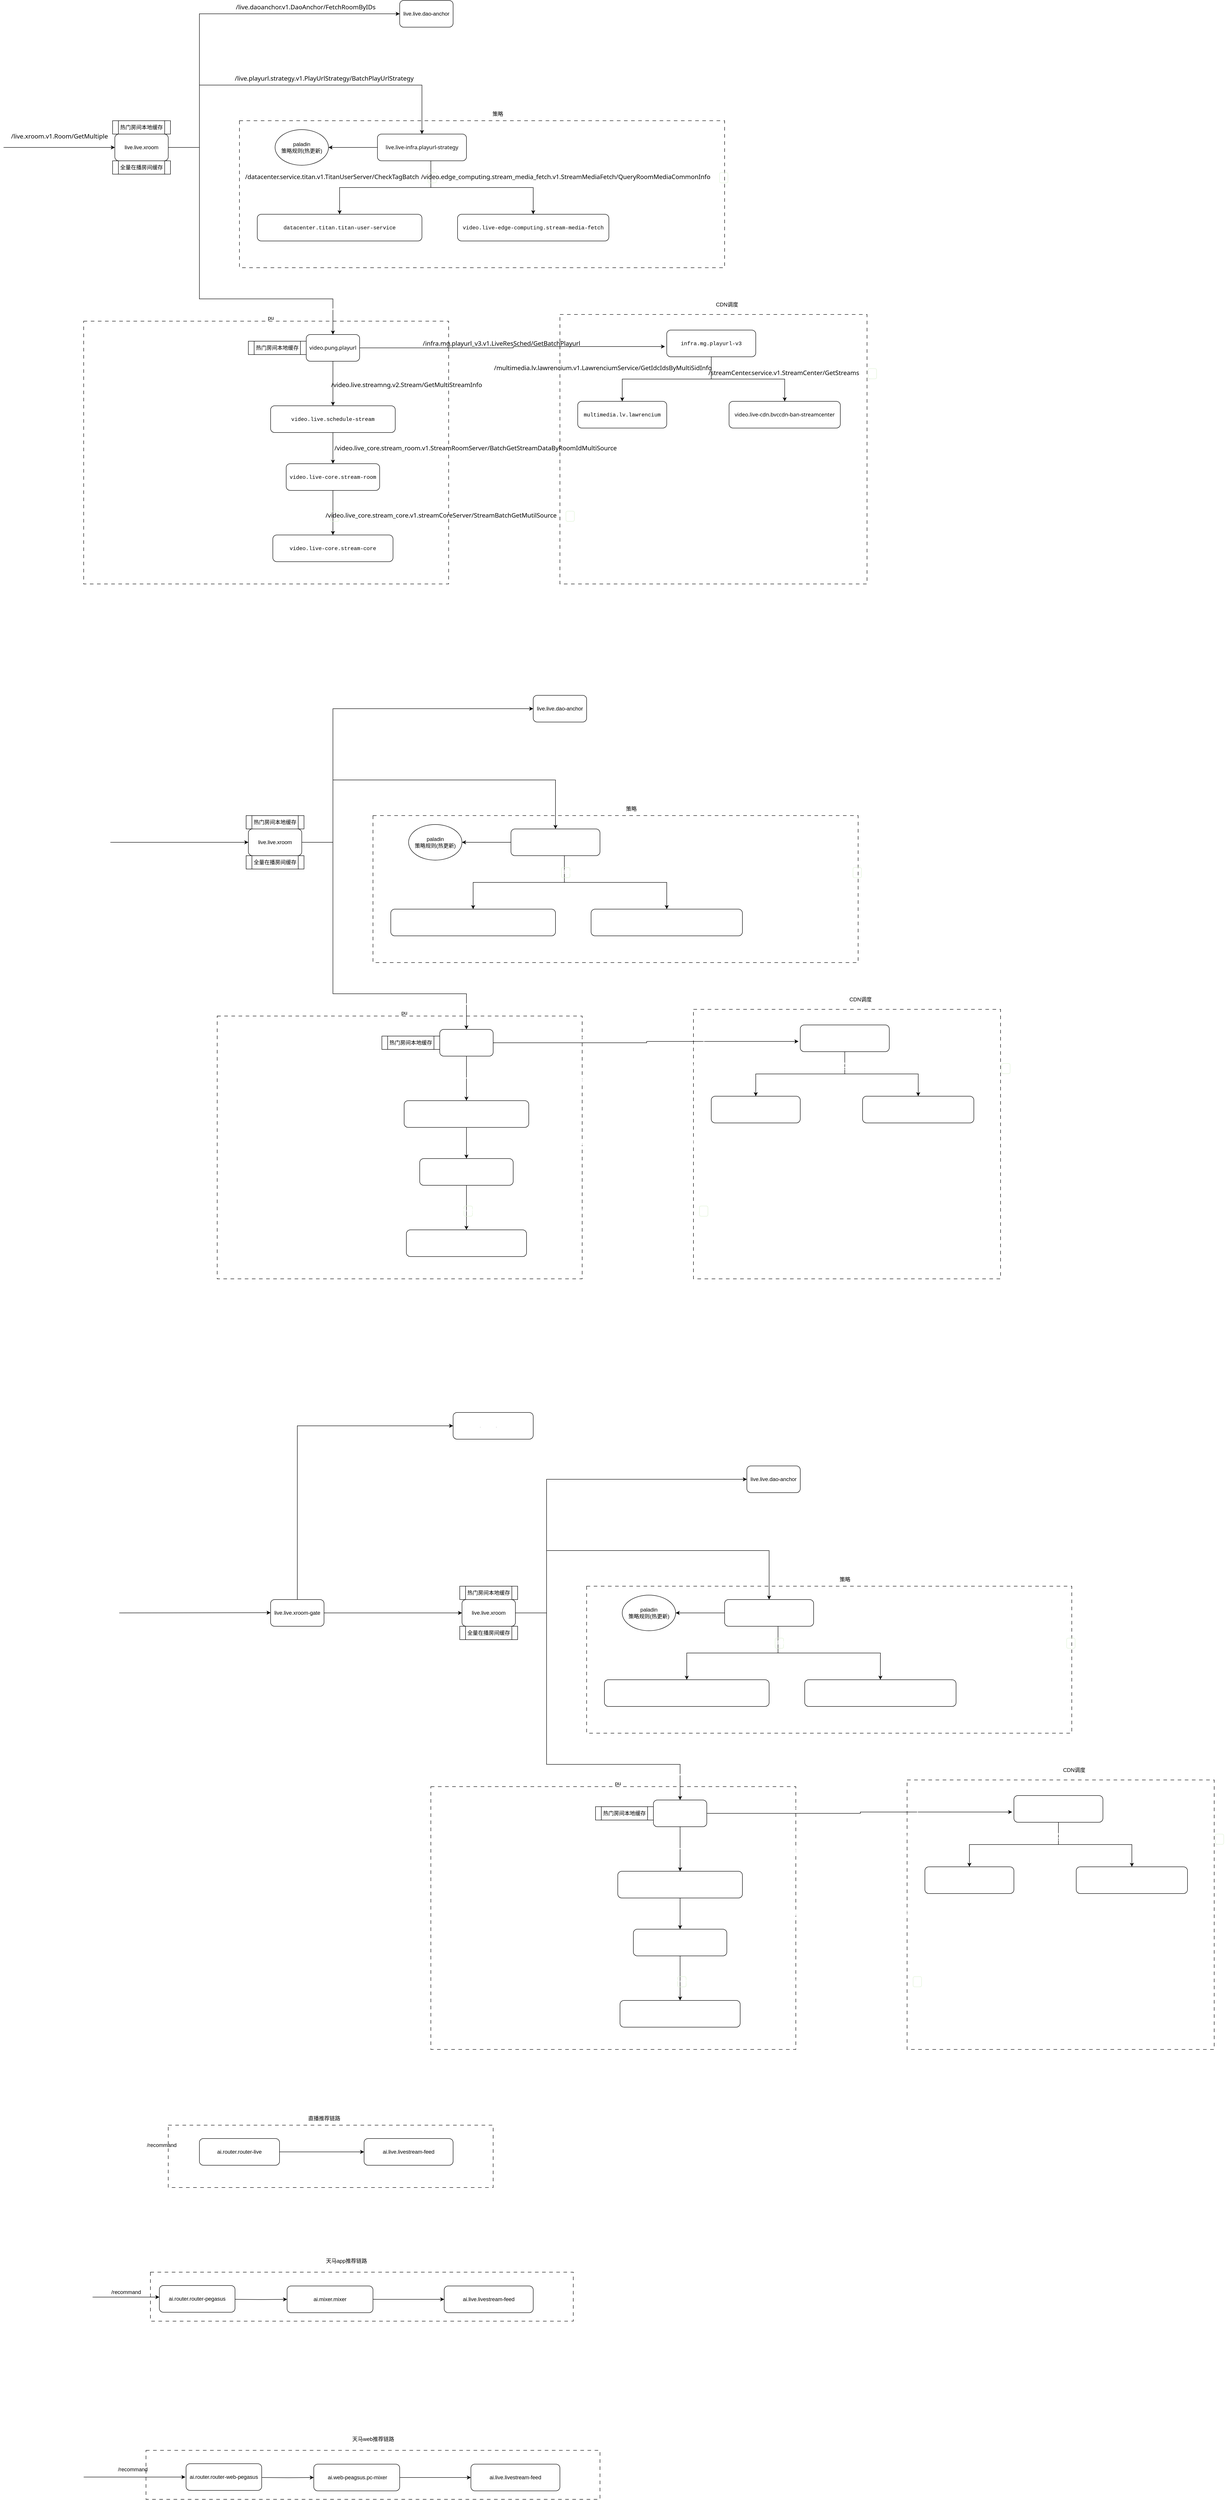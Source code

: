 <mxfile version="28.1.2">
  <diagram name="第 1 页" id="ixftsjdXIt1r-_rAxV3U">
    <mxGraphModel dx="2253" dy="824" grid="1" gridSize="10" guides="1" tooltips="1" connect="1" arrows="1" fold="1" page="1" pageScale="1" pageWidth="827" pageHeight="1169" math="0" shadow="0">
      <root>
        <mxCell id="0" />
        <mxCell id="1" parent="0" />
        <mxCell id="sj38n6fJh2CBArFXl05y-107" value="" style="group" parent="1" vertex="1" connectable="0">
          <mxGeometry x="-130" y="1620" width="2030" height="1310" as="geometry" />
        </mxCell>
        <mxCell id="sj38n6fJh2CBArFXl05y-60" value="" style="rounded=0;whiteSpace=wrap;html=1;dashed=1;dashPattern=8 8;" parent="sj38n6fJh2CBArFXl05y-107" vertex="1">
          <mxGeometry x="1310" y="705" width="690" height="605" as="geometry" />
        </mxCell>
        <mxCell id="sj38n6fJh2CBArFXl05y-61" value="" style="rounded=0;whiteSpace=wrap;html=1;dashed=1;dashPattern=8 8;" parent="sj38n6fJh2CBArFXl05y-107" vertex="1">
          <mxGeometry x="240" y="720" width="820" height="590" as="geometry" />
        </mxCell>
        <mxCell id="sj38n6fJh2CBArFXl05y-62" value="" style="rounded=0;whiteSpace=wrap;html=1;dashed=1;dashPattern=8 8;" parent="sj38n6fJh2CBArFXl05y-107" vertex="1">
          <mxGeometry x="590" y="270" width="1090" height="330" as="geometry" />
        </mxCell>
        <mxCell id="sj38n6fJh2CBArFXl05y-63" style="edgeStyle=orthogonalEdgeStyle;rounded=0;orthogonalLoop=1;jettySize=auto;html=1;entryX=0;entryY=0.5;entryDx=0;entryDy=0;" parent="sj38n6fJh2CBArFXl05y-107" source="sj38n6fJh2CBArFXl05y-66" target="sj38n6fJh2CBArFXl05y-67" edge="1">
          <mxGeometry relative="1" as="geometry">
            <Array as="points">
              <mxPoint x="500" y="330" />
              <mxPoint x="500" y="30" />
            </Array>
          </mxGeometry>
        </mxCell>
        <mxCell id="sj38n6fJh2CBArFXl05y-64" style="edgeStyle=orthogonalEdgeStyle;rounded=0;orthogonalLoop=1;jettySize=auto;html=1;entryX=0.5;entryY=0;entryDx=0;entryDy=0;" parent="sj38n6fJh2CBArFXl05y-107" source="sj38n6fJh2CBArFXl05y-66" target="sj38n6fJh2CBArFXl05y-71" edge="1">
          <mxGeometry relative="1" as="geometry">
            <Array as="points">
              <mxPoint x="500" y="330" />
              <mxPoint x="500" y="190" />
              <mxPoint x="1000" y="190" />
            </Array>
          </mxGeometry>
        </mxCell>
        <mxCell id="sj38n6fJh2CBArFXl05y-65" style="edgeStyle=orthogonalEdgeStyle;rounded=0;orthogonalLoop=1;jettySize=auto;html=1;entryX=0.5;entryY=0;entryDx=0;entryDy=0;" parent="sj38n6fJh2CBArFXl05y-107" source="sj38n6fJh2CBArFXl05y-66" target="sj38n6fJh2CBArFXl05y-79" edge="1">
          <mxGeometry relative="1" as="geometry">
            <Array as="points">
              <mxPoint x="500" y="330" />
              <mxPoint x="500" y="670" />
              <mxPoint x="800" y="670" />
            </Array>
          </mxGeometry>
        </mxCell>
        <mxCell id="sj38n6fJh2CBArFXl05y-66" value="live.live.xroom" style="rounded=1;whiteSpace=wrap;html=1;" parent="sj38n6fJh2CBArFXl05y-107" vertex="1">
          <mxGeometry x="310" y="300" width="120" height="60" as="geometry" />
        </mxCell>
        <mxCell id="sj38n6fJh2CBArFXl05y-67" value="live.live.dao-anchor" style="rounded=1;whiteSpace=wrap;html=1;" parent="sj38n6fJh2CBArFXl05y-107" vertex="1">
          <mxGeometry x="950" width="120" height="60" as="geometry" />
        </mxCell>
        <mxCell id="sj38n6fJh2CBArFXl05y-68" style="edgeStyle=orthogonalEdgeStyle;rounded=0;orthogonalLoop=1;jettySize=auto;html=1;exitX=0.5;exitY=1;exitDx=0;exitDy=0;entryX=0.5;entryY=0;entryDx=0;entryDy=0;" parent="sj38n6fJh2CBArFXl05y-107" source="sj38n6fJh2CBArFXl05y-71" target="sj38n6fJh2CBArFXl05y-72" edge="1">
          <mxGeometry relative="1" as="geometry">
            <Array as="points">
              <mxPoint x="1020" y="360" />
              <mxPoint x="1020" y="420" />
              <mxPoint x="815" y="420" />
            </Array>
          </mxGeometry>
        </mxCell>
        <mxCell id="sj38n6fJh2CBArFXl05y-69" style="edgeStyle=orthogonalEdgeStyle;rounded=0;orthogonalLoop=1;jettySize=auto;html=1;" parent="sj38n6fJh2CBArFXl05y-107" source="sj38n6fJh2CBArFXl05y-71" target="sj38n6fJh2CBArFXl05y-73" edge="1">
          <mxGeometry relative="1" as="geometry">
            <Array as="points">
              <mxPoint x="1020" y="420" />
              <mxPoint x="1250" y="420" />
            </Array>
          </mxGeometry>
        </mxCell>
        <mxCell id="sj38n6fJh2CBArFXl05y-70" style="edgeStyle=orthogonalEdgeStyle;rounded=0;orthogonalLoop=1;jettySize=auto;html=1;" parent="sj38n6fJh2CBArFXl05y-107" source="sj38n6fJh2CBArFXl05y-71" target="sj38n6fJh2CBArFXl05y-77" edge="1">
          <mxGeometry relative="1" as="geometry" />
        </mxCell>
        <mxCell id="sj38n6fJh2CBArFXl05y-71" value="&lt;span style=&quot;font-family: ui-sans-serif, system-ui, sans-serif, &amp;quot;Apple Color Emoji&amp;quot;, &amp;quot;Segoe UI Emoji&amp;quot;, &amp;quot;Segoe UI Symbol&amp;quot;, &amp;quot;Noto Color Emoji&amp;quot;; text-align: left; text-wrap-mode: nowrap;&quot;&gt;&lt;font style=&quot;color: light-dark(rgb(255, 255, 255), rgb(255, 255, 255));&quot;&gt;live.live-infra.playurl-strategy&lt;/font&gt;&lt;/span&gt;" style="rounded=1;whiteSpace=wrap;html=1;" parent="sj38n6fJh2CBArFXl05y-107" vertex="1">
          <mxGeometry x="900" y="300" width="200" height="60" as="geometry" />
        </mxCell>
        <mxCell id="sj38n6fJh2CBArFXl05y-72" value="&lt;div style=&quot;font-family: Menlo, Monaco, &amp;quot;Courier New&amp;quot;, monospace; line-height: 18px; white-space: pre;&quot;&gt;&lt;span&gt;&lt;font style=&quot;color: light-dark(rgb(255, 255, 255), rgb(255, 255, 255));&quot;&gt;datacenter&lt;span&gt;.&lt;/span&gt;titan&lt;span&gt;.&lt;/span&gt;titan&lt;span&gt;-&lt;/span&gt;user&lt;span&gt;-&lt;/span&gt;service&lt;/font&gt;&lt;/span&gt;&lt;/div&gt;" style="rounded=1;whiteSpace=wrap;html=1;" parent="sj38n6fJh2CBArFXl05y-107" vertex="1">
          <mxGeometry x="630" y="480" width="370" height="60" as="geometry" />
        </mxCell>
        <mxCell id="sj38n6fJh2CBArFXl05y-73" value="&lt;div style=&quot;font-family: Menlo, Monaco, &amp;quot;Courier New&amp;quot;, monospace; line-height: 18px; white-space: pre;&quot;&gt;&lt;font style=&quot;color: light-dark(rgb(255, 255, 255), rgb(255, 255, 255));&quot;&gt;video&lt;span&gt;.&lt;/span&gt;live&lt;span&gt;-&lt;/span&gt;edge&lt;span&gt;-&lt;/span&gt;computing&lt;span&gt;.&lt;/span&gt;stream&lt;span&gt;-&lt;/span&gt;media&lt;span&gt;-&lt;/span&gt;fetch&lt;/font&gt;&lt;/div&gt;" style="rounded=1;whiteSpace=wrap;html=1;" parent="sj38n6fJh2CBArFXl05y-107" vertex="1">
          <mxGeometry x="1080" y="480" width="340" height="60" as="geometry" />
        </mxCell>
        <mxCell id="sj38n6fJh2CBArFXl05y-74" value="&lt;span&gt;&lt;span&gt;&lt;font style=&quot;color: light-dark(rgb(255, 255, 255), rgb(255, 255, 255));&quot;&gt;&lt;span style=&quot;box-sizing: border-box; border: 0px solid; margin: 0px 0px 0px 5px; padding: 0px; font-family: ui-sans-serif, system-ui, sans-serif, &amp;quot;Apple Color Emoji&amp;quot;, &amp;quot;Segoe UI Emoji&amp;quot;, &amp;quot;Segoe UI Symbol&amp;quot;, &amp;quot;Noto Color Emoji&amp;quot;; font-size: 14px; text-align: left; text-wrap-mode: wrap;&quot; data-v-6d79ae31=&quot;&quot;&gt;/datacenter.service.titan.v1.TitanUserServer/CheckTagBatch&lt;/span&gt;&lt;span style=&quot;box-sizing: border-box; border: 1px solid rgb(225, 243, 216); margin: 0px 0px 0px 20px; padding: 0px 9px; align-items: center; border-radius: 4px; display: inline-flex; height: 24px; justify-content: center; vertical-align: middle; font-family: ui-sans-serif, system-ui, sans-serif, &amp;quot;Apple Color Emoji&amp;quot;, &amp;quot;Segoe UI Emoji&amp;quot;, &amp;quot;Segoe UI Symbol&amp;quot;, &amp;quot;Noto Color Emoji&amp;quot;; text-align: left; --el-tag-font-size: 12px; --el-tag-border-radius: 4px; --el-tag-border-radius-rounded: 9999px; line-height: 1; --el-icon-size: 14px; --el-tag-bg-color: rgb(239.8,248.9,235.3); --el-tag-border-color: rgb(224.6,242.8,215.6); --el-tag-hover-color: #67c23a; --el-tag-text-color: #67c23a;&quot; class=&quot;el-tag el-tag--success el-tag--light&quot; data-v-6d79ae31=&quot;&quot;&gt;&lt;/span&gt;&lt;/font&gt;&lt;/span&gt;&lt;/span&gt;&lt;div&gt;&lt;br&gt;&lt;/div&gt;" style="text;html=1;align=center;verticalAlign=middle;resizable=0;points=[];autosize=1;strokeColor=none;fillColor=none;" parent="sj38n6fJh2CBArFXl05y-107" vertex="1">
          <mxGeometry x="590" y="380" width="450" height="50" as="geometry" />
        </mxCell>
        <mxCell id="sj38n6fJh2CBArFXl05y-75" value="&lt;span&gt;&lt;span&gt;&lt;font style=&quot;color: light-dark(rgb(255, 255, 255), rgb(255, 255, 255));&quot;&gt;&lt;span style=&quot;box-sizing: border-box; border: 0px solid; margin: 0px 0px 0px 5px; padding: 0px; font-family: ui-sans-serif, system-ui, sans-serif, &amp;quot;Apple Color Emoji&amp;quot;, &amp;quot;Segoe UI Emoji&amp;quot;, &amp;quot;Segoe UI Symbol&amp;quot;, &amp;quot;Noto Color Emoji&amp;quot;; font-size: 14px; text-align: left; text-wrap-mode: wrap;&quot; data-v-6d79ae31=&quot;&quot;&gt;/video.edge_computing.stream_media_fetch.v1.StreamMediaFetch/QueryRoomMediaCommonInfo&lt;/span&gt;&lt;span style=&quot;box-sizing: border-box; border: 1px solid rgb(225, 243, 216); margin: 0px 0px 0px 20px; padding: 0px 9px; align-items: center; border-radius: 4px; display: inline-flex; height: 24px; justify-content: center; vertical-align: middle; font-family: ui-sans-serif, system-ui, sans-serif, &amp;quot;Apple Color Emoji&amp;quot;, &amp;quot;Segoe UI Emoji&amp;quot;, &amp;quot;Segoe UI Symbol&amp;quot;, &amp;quot;Noto Color Emoji&amp;quot;; text-align: left; --el-tag-font-size: 12px; --el-tag-border-radius: 4px; --el-tag-border-radius-rounded: 9999px; line-height: 1; --el-icon-size: 14px; --el-tag-bg-color: rgb(239.8,248.9,235.3); --el-tag-border-color: rgb(224.6,242.8,215.6); --el-tag-hover-color: #67c23a; --el-tag-text-color: #67c23a;&quot; class=&quot;el-tag el-tag--success el-tag--light&quot; data-v-6d79ae31=&quot;&quot;&gt;&lt;/span&gt;&lt;/font&gt;&lt;/span&gt;&lt;/span&gt;&lt;div&gt;&lt;br&gt;&lt;/div&gt;" style="text;html=1;align=center;verticalAlign=middle;resizable=0;points=[];autosize=1;strokeColor=none;fillColor=none;" parent="sj38n6fJh2CBArFXl05y-107" vertex="1">
          <mxGeometry x="990" y="380" width="700" height="50" as="geometry" />
        </mxCell>
        <mxCell id="sj38n6fJh2CBArFXl05y-76" value="策略" style="text;html=1;align=center;verticalAlign=middle;resizable=0;points=[];autosize=1;strokeColor=none;fillColor=none;" parent="sj38n6fJh2CBArFXl05y-107" vertex="1">
          <mxGeometry x="1145" y="240" width="50" height="30" as="geometry" />
        </mxCell>
        <mxCell id="sj38n6fJh2CBArFXl05y-77" value="paladin&lt;br&gt;策略规则(热更新)" style="ellipse;whiteSpace=wrap;html=1;" parent="sj38n6fJh2CBArFXl05y-107" vertex="1">
          <mxGeometry x="670" y="290" width="120" height="80" as="geometry" />
        </mxCell>
        <mxCell id="sj38n6fJh2CBArFXl05y-78" style="edgeStyle=orthogonalEdgeStyle;rounded=0;orthogonalLoop=1;jettySize=auto;html=1;entryX=0.5;entryY=0;entryDx=0;entryDy=0;" parent="sj38n6fJh2CBArFXl05y-107" source="sj38n6fJh2CBArFXl05y-79" target="sj38n6fJh2CBArFXl05y-81" edge="1">
          <mxGeometry relative="1" as="geometry" />
        </mxCell>
        <mxCell id="sj38n6fJh2CBArFXl05y-79" value="&lt;span style=&quot;font-family: ui-sans-serif, system-ui, sans-serif, &amp;quot;Apple Color Emoji&amp;quot;, &amp;quot;Segoe UI Emoji&amp;quot;, &amp;quot;Segoe UI Symbol&amp;quot;, &amp;quot;Noto Color Emoji&amp;quot;; text-align: left; text-wrap-mode: nowrap;&quot;&gt;&lt;font style=&quot;color: light-dark(rgb(255, 255, 255), rgb(255, 255, 255));&quot;&gt;video.pung.playurl&lt;/font&gt;&lt;/span&gt;" style="rounded=1;whiteSpace=wrap;html=1;" parent="sj38n6fJh2CBArFXl05y-107" vertex="1">
          <mxGeometry x="740" y="750" width="120" height="60" as="geometry" />
        </mxCell>
        <mxCell id="sj38n6fJh2CBArFXl05y-80" style="edgeStyle=orthogonalEdgeStyle;rounded=0;orthogonalLoop=1;jettySize=auto;html=1;exitX=0.5;exitY=1;exitDx=0;exitDy=0;entryX=0.5;entryY=0;entryDx=0;entryDy=0;" parent="sj38n6fJh2CBArFXl05y-107" source="sj38n6fJh2CBArFXl05y-81" target="sj38n6fJh2CBArFXl05y-83" edge="1">
          <mxGeometry relative="1" as="geometry" />
        </mxCell>
        <mxCell id="sj38n6fJh2CBArFXl05y-81" value="&lt;div style=&quot;font-family: Menlo, Monaco, &amp;quot;Courier New&amp;quot;, monospace; line-height: 18px; white-space: pre;&quot;&gt;&lt;div style=&quot;&quot;&gt;&lt;span&gt;&lt;font style=&quot;color: light-dark(rgb(255, 255, 255), rgb(255, 255, 255));&quot;&gt;video&lt;span&gt;.&lt;/span&gt;live&lt;span&gt;.&lt;/span&gt;schedule&lt;span&gt;-&lt;/span&gt;stream&lt;/font&gt;&lt;/span&gt;&lt;/div&gt;&lt;/div&gt;" style="rounded=1;whiteSpace=wrap;html=1;" parent="sj38n6fJh2CBArFXl05y-107" vertex="1">
          <mxGeometry x="660" y="910" width="280" height="60" as="geometry" />
        </mxCell>
        <mxCell id="sj38n6fJh2CBArFXl05y-82" style="edgeStyle=orthogonalEdgeStyle;rounded=0;orthogonalLoop=1;jettySize=auto;html=1;entryX=0.5;entryY=0;entryDx=0;entryDy=0;" parent="sj38n6fJh2CBArFXl05y-107" source="sj38n6fJh2CBArFXl05y-83" target="sj38n6fJh2CBArFXl05y-88" edge="1">
          <mxGeometry relative="1" as="geometry" />
        </mxCell>
        <mxCell id="sj38n6fJh2CBArFXl05y-83" value="&lt;div style=&quot;font-family: Menlo, Monaco, &amp;quot;Courier New&amp;quot;, monospace; line-height: 18px; white-space: pre;&quot;&gt;&lt;span&gt;&lt;font style=&quot;color: light-dark(rgb(255, 255, 255), rgb(255, 255, 255));&quot;&gt;video&lt;span&gt;.&lt;/span&gt;live&lt;span&gt;-&lt;/span&gt;core&lt;span&gt;.&lt;/span&gt;stream&lt;span&gt;-&lt;/span&gt;room&lt;/font&gt;&lt;/span&gt;&lt;/div&gt;" style="rounded=1;whiteSpace=wrap;html=1;" parent="sj38n6fJh2CBArFXl05y-107" vertex="1">
          <mxGeometry x="695" y="1040" width="210" height="60" as="geometry" />
        </mxCell>
        <mxCell id="sj38n6fJh2CBArFXl05y-84" value="热门房间本地缓存" style="shape=process;whiteSpace=wrap;html=1;backgroundOutline=1;" parent="sj38n6fJh2CBArFXl05y-107" vertex="1">
          <mxGeometry x="305" y="270" width="130" height="30" as="geometry" />
        </mxCell>
        <mxCell id="sj38n6fJh2CBArFXl05y-85" value="热门房间本地缓存" style="shape=process;whiteSpace=wrap;html=1;backgroundOutline=1;" parent="sj38n6fJh2CBArFXl05y-107" vertex="1">
          <mxGeometry x="610" y="765" width="130" height="30" as="geometry" />
        </mxCell>
        <mxCell id="sj38n6fJh2CBArFXl05y-86" value="&lt;span style=&quot;font-family: ui-sans-serif, system-ui, sans-serif, &amp;quot;Apple Color Emoji&amp;quot;, &amp;quot;Segoe UI Emoji&amp;quot;, &amp;quot;Segoe UI Symbol&amp;quot;, &amp;quot;Noto Color Emoji&amp;quot;; font-size: 14px; text-align: left; text-wrap-mode: wrap;&quot;&gt;&lt;font style=&quot;color: light-dark(rgb(255, 255, 255), rgb(255, 255, 255));&quot;&gt;/video.live.streamng.v2.Stream/GetMultiStreamInfo&lt;/font&gt;&lt;/span&gt;" style="text;html=1;align=center;verticalAlign=middle;resizable=0;points=[];autosize=1;strokeColor=none;fillColor=none;" parent="sj38n6fJh2CBArFXl05y-107" vertex="1">
          <mxGeometry x="790" y="848" width="350" height="30" as="geometry" />
        </mxCell>
        <mxCell id="sj38n6fJh2CBArFXl05y-87" value="&lt;span style=&quot;font-family: ui-sans-serif, system-ui, sans-serif, &amp;quot;Apple Color Emoji&amp;quot;, &amp;quot;Segoe UI Emoji&amp;quot;, &amp;quot;Segoe UI Symbol&amp;quot;, &amp;quot;Noto Color Emoji&amp;quot;; font-size: 14px; text-align: left; text-wrap-mode: wrap;&quot;&gt;&lt;font style=&quot;color: light-dark(rgb(255, 255, 255), rgb(255, 255, 255));&quot;&gt;/video.live_core.stream_room.v1.StreamRoomServer/BatchGetStreamDataByRoomIdMultiSource&lt;/font&gt;&lt;/span&gt;" style="text;html=1;align=center;verticalAlign=middle;resizable=0;points=[];autosize=1;strokeColor=none;fillColor=none;" parent="sj38n6fJh2CBArFXl05y-107" vertex="1">
          <mxGeometry x="800" y="990" width="640" height="30" as="geometry" />
        </mxCell>
        <mxCell id="sj38n6fJh2CBArFXl05y-88" value="&lt;div style=&quot;font-family: Menlo, Monaco, &amp;quot;Courier New&amp;quot;, monospace; line-height: 18px; white-space: pre;&quot;&gt;&lt;span&gt;&lt;font style=&quot;color: light-dark(rgb(255, 255, 255), rgb(255, 255, 255));&quot;&gt;video&lt;span&gt;.&lt;/span&gt;live&lt;span&gt;-&lt;/span&gt;core&lt;span&gt;.&lt;/span&gt;stream&lt;span&gt;-&lt;/span&gt;core&lt;/font&gt;&lt;/span&gt;&lt;/div&gt;" style="rounded=1;whiteSpace=wrap;html=1;" parent="sj38n6fJh2CBArFXl05y-107" vertex="1">
          <mxGeometry x="665" y="1200" width="270" height="60" as="geometry" />
        </mxCell>
        <mxCell id="sj38n6fJh2CBArFXl05y-89" value="&lt;span&gt;&lt;span&gt;&lt;font style=&quot;color: light-dark(rgb(255, 255, 255), rgb(255, 255, 255));&quot;&gt;&lt;span style=&quot;box-sizing: border-box; border: 0px solid; margin: 0px 0px 0px 5px; padding: 0px; font-family: ui-sans-serif, system-ui, sans-serif, &amp;quot;Apple Color Emoji&amp;quot;, &amp;quot;Segoe UI Emoji&amp;quot;, &amp;quot;Segoe UI Symbol&amp;quot;, &amp;quot;Noto Color Emoji&amp;quot;; font-size: 14px; text-align: left; text-wrap-mode: wrap;&quot; data-v-6d79ae31=&quot;&quot;&gt;/video.live_core.stream_core.v1.streamCoreServer/GetStreamAvCoversMutilSource&lt;/span&gt;&lt;span style=&quot;box-sizing: border-box; border: 1px solid rgb(225, 243, 216); margin: 0px 0px 0px 20px; padding: 0px 9px; align-items: center; border-radius: 4px; display: inline-flex; height: 24px; justify-content: center; vertical-align: middle; font-family: ui-sans-serif, system-ui, sans-serif, &amp;quot;Apple Color Emoji&amp;quot;, &amp;quot;Segoe UI Emoji&amp;quot;, &amp;quot;Segoe UI Symbol&amp;quot;, &amp;quot;Noto Color Emoji&amp;quot;; text-align: left; --el-tag-font-size: 12px; --el-tag-border-radius: 4px; --el-tag-border-radius-rounded: 9999px; line-height: 1; --el-icon-size: 14px; --el-tag-bg-color: rgb(239.8,248.9,235.3); --el-tag-border-color: rgb(224.6,242.8,215.6); --el-tag-hover-color: #67c23a; --el-tag-text-color: #67c23a;&quot; class=&quot;el-tag el-tag--success el-tag--light&quot; data-v-6d79ae31=&quot;&quot;&gt;&lt;/span&gt;&lt;/font&gt;&lt;/span&gt;&lt;/span&gt;&lt;div&gt;&lt;br&gt;&lt;/div&gt;" style="text;html=1;align=center;verticalAlign=middle;resizable=0;points=[];autosize=1;strokeColor=none;fillColor=none;" parent="sj38n6fJh2CBArFXl05y-107" vertex="1">
          <mxGeometry x="220" y="1140" width="600" height="50" as="geometry" />
        </mxCell>
        <mxCell id="sj38n6fJh2CBArFXl05y-90" value="&lt;font style=&quot;color: light-dark(rgb(255, 255, 255), rgb(255, 255, 255));&quot;&gt;&lt;span&gt;&lt;span&gt;&lt;span style=&quot;box-sizing: border-box; border: 0px solid; margin: 0px 0px 0px 5px; padding: 0px; font-family: ui-sans-serif, system-ui, sans-serif, &amp;quot;Apple Color Emoji&amp;quot;, &amp;quot;Segoe UI Emoji&amp;quot;, &amp;quot;Segoe UI Symbol&amp;quot;, &amp;quot;Noto Color Emoji&amp;quot;; font-size: 14px; text-align: left; text-wrap-mode: wrap;&quot; data-v-6d79ae31=&quot;&quot;&gt;/video.live_core.stream_core.v1.streamCoreServer/StreamBatchGetMutilSource&lt;/span&gt;&lt;span style=&quot;box-sizing: border-box; border: 1px solid rgb(225, 243, 216); margin: 0px 0px 0px 20px; padding: 0px 9px; --el-tag-font-size: 12px; --el-tag-border-radius: 4px; --el-tag-border-radius-rounded: 9999px; align-items: center; border-radius: 4px; display: inline-flex; height: 24px; justify-content: center; line-height: 1; vertical-align: middle; --el-icon-size: 14px; --el-tag-bg-color: rgb(239.8,248.9,235.3); --el-tag-border-color: rgb(224.6,242.8,215.6); --el-tag-hover-color: #67c23a; --el-tag-text-color: #67c23a; font-family: ui-sans-serif, system-ui, sans-serif, &amp;quot;Apple Color Emoji&amp;quot;, &amp;quot;Segoe UI Emoji&amp;quot;, &amp;quot;Segoe UI Symbol&amp;quot;, &amp;quot;Noto Color Emoji&amp;quot;; text-align: left; border-image: initial; --el-tag-font-size: 12px; --el-tag-border-radius: 4px; --el-tag-border-radius-rounded: 9999px; line-height: 1; --el-icon-size: 14px; --el-tag-bg-color: rgb(239.8,248.9,235.3); --el-tag-border-color: rgb(224.6,242.8,215.6); --el-tag-hover-color: #67c23a; --el-tag-text-color: #67c23a;&quot; class=&quot;el-tag el-tag--success el-tag--light&quot; data-v-6d79ae31=&quot;&quot;&gt;&lt;/span&gt;&lt;/span&gt;&lt;/span&gt;&lt;/font&gt;&lt;div&gt;&lt;br&gt;&lt;/div&gt;" style="text;html=1;align=center;verticalAlign=middle;resizable=0;points=[];autosize=1;strokeColor=none;fillColor=none;" parent="sj38n6fJh2CBArFXl05y-107" vertex="1">
          <mxGeometry x="770" y="1140" width="580" height="50" as="geometry" />
        </mxCell>
        <mxCell id="sj38n6fJh2CBArFXl05y-91" style="edgeStyle=orthogonalEdgeStyle;rounded=0;orthogonalLoop=1;jettySize=auto;html=1;entryX=0.5;entryY=0;entryDx=0;entryDy=0;" parent="sj38n6fJh2CBArFXl05y-107" source="sj38n6fJh2CBArFXl05y-93" target="sj38n6fJh2CBArFXl05y-94" edge="1">
          <mxGeometry relative="1" as="geometry" />
        </mxCell>
        <mxCell id="sj38n6fJh2CBArFXl05y-92" style="edgeStyle=orthogonalEdgeStyle;rounded=0;orthogonalLoop=1;jettySize=auto;html=1;" parent="sj38n6fJh2CBArFXl05y-107" source="sj38n6fJh2CBArFXl05y-93" target="sj38n6fJh2CBArFXl05y-95" edge="1">
          <mxGeometry relative="1" as="geometry" />
        </mxCell>
        <mxCell id="sj38n6fJh2CBArFXl05y-93" value="&lt;div style=&quot;font-family: Menlo, Monaco, &amp;quot;Courier New&amp;quot;, monospace; line-height: 18px; white-space: pre;&quot;&gt;&lt;span&gt;&lt;font style=&quot;color: light-dark(rgb(255, 255, 255), rgb(255, 255, 255));&quot;&gt;infra&lt;span&gt;.&lt;/span&gt;mg&lt;span&gt;.&lt;/span&gt;playurl&lt;span&gt;-&lt;/span&gt;v3&lt;/font&gt;&lt;/span&gt;&lt;/div&gt;" style="rounded=1;whiteSpace=wrap;html=1;" parent="sj38n6fJh2CBArFXl05y-107" vertex="1">
          <mxGeometry x="1550" y="740" width="200" height="60" as="geometry" />
        </mxCell>
        <mxCell id="sj38n6fJh2CBArFXl05y-94" value="&lt;div style=&quot;font-family: Menlo, Monaco, &amp;quot;Courier New&amp;quot;, monospace; line-height: 18px; white-space: pre;&quot;&gt;&lt;div style=&quot;line-height: 18px;&quot;&gt;&lt;span&gt;&lt;font style=&quot;color: light-dark(rgb(255, 255, 255), rgb(255, 255, 255));&quot;&gt;multimedia&lt;span&gt;.&lt;/span&gt;lv&lt;span&gt;.&lt;/span&gt;lawrencium&lt;/font&gt;&lt;/span&gt;&lt;/div&gt;&lt;/div&gt;" style="rounded=1;whiteSpace=wrap;html=1;" parent="sj38n6fJh2CBArFXl05y-107" vertex="1">
          <mxGeometry x="1350" y="900" width="200" height="60" as="geometry" />
        </mxCell>
        <mxCell id="sj38n6fJh2CBArFXl05y-95" value="&lt;div style=&quot;font-family: Menlo, Monaco, &amp;quot;Courier New&amp;quot;, monospace; line-height: 18px; white-space: pre;&quot;&gt;&lt;span style=&quot;font-family: ui-sans-serif, system-ui, sans-serif, &amp;quot;Apple Color Emoji&amp;quot;, &amp;quot;Segoe UI Emoji&amp;quot;, &amp;quot;Segoe UI Symbol&amp;quot;, &amp;quot;Noto Color Emoji&amp;quot;; text-align: left; white-space-collapse: collapse;&quot;&gt;&lt;font style=&quot;color: light-dark(rgb(255, 255, 255), rgb(255, 255, 255));&quot;&gt;video.live-cdn.bvccdn-ban-streamcenter&lt;/font&gt;&lt;/span&gt;&lt;/div&gt;" style="rounded=1;whiteSpace=wrap;html=1;" parent="sj38n6fJh2CBArFXl05y-107" vertex="1">
          <mxGeometry x="1690" y="900" width="250" height="60" as="geometry" />
        </mxCell>
        <mxCell id="sj38n6fJh2CBArFXl05y-96" style="edgeStyle=orthogonalEdgeStyle;rounded=0;orthogonalLoop=1;jettySize=auto;html=1;entryX=-0.02;entryY=0.617;entryDx=0;entryDy=0;entryPerimeter=0;" parent="sj38n6fJh2CBArFXl05y-107" source="sj38n6fJh2CBArFXl05y-79" target="sj38n6fJh2CBArFXl05y-93" edge="1">
          <mxGeometry relative="1" as="geometry" />
        </mxCell>
        <UserObject label="&lt;span style=&quot;font-family: ui-sans-serif, system-ui, sans-serif, &amp;quot;Apple Color Emoji&amp;quot;, &amp;quot;Segoe UI Emoji&amp;quot;, &amp;quot;Segoe UI Symbol&amp;quot;, &amp;quot;Noto Color Emoji&amp;quot;; font-size: 14px; font-style: normal; font-variant-ligatures: normal; font-variant-caps: normal; font-weight: 400; letter-spacing: normal; orphans: 2; text-align: left; text-indent: 0px; text-transform: none; widows: 2; word-spacing: 0px; -webkit-text-stroke-width: 0px; white-space: normal; text-decoration-thickness: initial; text-decoration-style: initial; text-decoration-color: initial; float: none; display: inline !important;&quot;&gt;&lt;font style=&quot;color: light-dark(rgb(255, 255, 255), rgb(255, 255, 255));&quot;&gt;/multimedia.lv.lawrencium.v1.LawrenciumService/GetIdcIdsByMultiSidInfo&lt;/font&gt;&lt;/span&gt;" link="&lt;span style=&quot;color: rgb(96, 98, 102); font-family: ui-sans-serif, system-ui, sans-serif, &amp;quot;Apple Color Emoji&amp;quot;, &amp;quot;Segoe UI Emoji&amp;quot;, &amp;quot;Segoe UI Symbol&amp;quot;, &amp;quot;Noto Color Emoji&amp;quot;; font-size: 14px; font-style: normal; font-variant-ligatures: normal; font-variant-caps: normal; font-weight: 400; letter-spacing: normal; orphans: 2; text-align: left; text-indent: 0px; text-transform: none; widows: 2; word-spacing: 0px; -webkit-text-stroke-width: 0px; white-space: normal; background-color: rgb(240, 246, 253); text-decoration-thickness: initial; text-decoration-style: initial; text-decoration-color: initial; display: inline !important; float: none;&quot;&gt;/multimedia.lv.lawrencium.v1.LawrenciumService/GetIdcIdsByMultiSidInfo&lt;/span&gt;" id="sj38n6fJh2CBArFXl05y-97">
          <mxCell style="text;whiteSpace=wrap;html=1;" parent="sj38n6fJh2CBArFXl05y-107" vertex="1">
            <mxGeometry x="1160" y="810" width="500" height="40" as="geometry" />
          </mxCell>
        </UserObject>
        <mxCell id="sj38n6fJh2CBArFXl05y-98" value="&lt;span&gt;&lt;span&gt;&lt;span&gt;&lt;span&gt;&lt;font style=&quot;color: light-dark(rgb(255, 255, 255), rgb(255, 255, 255));&quot;&gt;&lt;span style=&quot;box-sizing: border-box; border: 0px solid; margin: 0px 0px 0px 5px; padding: 0px; font-family: ui-sans-serif, system-ui, sans-serif, &amp;quot;Apple Color Emoji&amp;quot;, &amp;quot;Segoe UI Emoji&amp;quot;, &amp;quot;Segoe UI Symbol&amp;quot;, &amp;quot;Noto Color Emoji&amp;quot;; font-size: 14px; text-align: left; text-wrap-mode: wrap;&quot; data-v-6d79ae31=&quot;&quot;&gt;/streamCenter.service.v1.StreamCenter/GetStreams&lt;/span&gt;&lt;span style=&quot;box-sizing: border-box; border: 1px solid rgb(225, 243, 216); margin: 0px 0px 0px 20px; padding: 0px 9px; align-items: center; border-radius: 4px; display: inline-flex; height: 24px; justify-content: center; vertical-align: middle; font-family: ui-sans-serif, system-ui, sans-serif, &amp;quot;Apple Color Emoji&amp;quot;, &amp;quot;Segoe UI Emoji&amp;quot;, &amp;quot;Segoe UI Symbol&amp;quot;, &amp;quot;Noto Color Emoji&amp;quot;; text-align: left; --el-tag-font-size: 12px; --el-tag-border-radius: 4px; --el-tag-border-radius-rounded: 9999px; line-height: 1; --el-icon-size: 14px; --el-tag-bg-color: rgb(239.8,248.9,235.3); --el-tag-border-color: rgb(224.6,242.8,215.6); --el-tag-hover-color: #67c23a; --el-tag-text-color: #67c23a;&quot; class=&quot;el-tag el-tag--success el-tag--light&quot; data-v-6d79ae31=&quot;&quot;&gt;&lt;/span&gt;&lt;/font&gt;&lt;/span&gt;&lt;/span&gt;&lt;/span&gt;&lt;/span&gt;&lt;div&gt;&lt;br&gt;&lt;/div&gt;" style="text;html=1;align=center;verticalAlign=middle;resizable=0;points=[];autosize=1;strokeColor=none;fillColor=none;" parent="sj38n6fJh2CBArFXl05y-107" vertex="1">
          <mxGeometry x="1630" y="820" width="400" height="50" as="geometry" />
        </mxCell>
        <UserObject label="&lt;span style=&quot;font-family: ui-sans-serif, system-ui, sans-serif, &amp;quot;Apple Color Emoji&amp;quot;, &amp;quot;Segoe UI Emoji&amp;quot;, &amp;quot;Segoe UI Symbol&amp;quot;, &amp;quot;Noto Color Emoji&amp;quot;; font-size: 14px; font-style: normal; font-variant-ligatures: normal; font-variant-caps: normal; font-weight: 400; letter-spacing: normal; orphans: 2; text-align: left; text-indent: 0px; text-transform: none; widows: 2; word-spacing: 0px; -webkit-text-stroke-width: 0px; white-space: normal; text-decoration-thickness: initial; text-decoration-style: initial; text-decoration-color: initial; float: none; display: inline !important;&quot;&gt;&lt;font style=&quot;color: light-dark(rgb(255, 255, 255), rgb(255, 255, 255));&quot;&gt;/infra.mg.playurl_v3.v1.LiveResSched/GetBatchPlayurl&lt;/font&gt;&lt;/span&gt;" link="&lt;span style=&quot;color: rgb(96, 98, 102); font-family: ui-sans-serif, system-ui, sans-serif, &amp;quot;Apple Color Emoji&amp;quot;, &amp;quot;Segoe UI Emoji&amp;quot;, &amp;quot;Segoe UI Symbol&amp;quot;, &amp;quot;Noto Color Emoji&amp;quot;; font-size: 14px; font-style: normal; font-variant-ligatures: normal; font-variant-caps: normal; font-weight: 400; letter-spacing: normal; orphans: 2; text-align: left; text-indent: 0px; text-transform: none; widows: 2; word-spacing: 0px; -webkit-text-stroke-width: 0px; white-space: normal; background-color: rgb(245, 247, 250); text-decoration-thickness: initial; text-decoration-style: initial; text-decoration-color: initial; display: inline !important; float: none;&quot;&gt;/infra.mg.playurl_v3.v1.LiveResSched/GetBatchPlayurl&lt;/span&gt;" id="sj38n6fJh2CBArFXl05y-99">
          <mxCell style="text;whiteSpace=wrap;html=1;" parent="sj38n6fJh2CBArFXl05y-107" vertex="1">
            <mxGeometry x="1000" y="755" width="380" height="40" as="geometry" />
          </mxCell>
        </UserObject>
        <mxCell id="sj38n6fJh2CBArFXl05y-100" value="pu" style="text;html=1;align=center;verticalAlign=middle;resizable=0;points=[];autosize=1;strokeColor=none;fillColor=none;" parent="sj38n6fJh2CBArFXl05y-107" vertex="1">
          <mxGeometry x="640" y="698" width="40" height="30" as="geometry" />
        </mxCell>
        <mxCell id="sj38n6fJh2CBArFXl05y-101" value="CDN调度" style="text;html=1;align=center;verticalAlign=middle;resizable=0;points=[];autosize=1;strokeColor=none;fillColor=none;" parent="sj38n6fJh2CBArFXl05y-107" vertex="1">
          <mxGeometry x="1650" y="668" width="70" height="30" as="geometry" />
        </mxCell>
        <mxCell id="sj38n6fJh2CBArFXl05y-102" value="&lt;span style=&quot;font-family: ui-sans-serif, system-ui, sans-serif, &amp;quot;Apple Color Emoji&amp;quot;, &amp;quot;Segoe UI Emoji&amp;quot;, &amp;quot;Segoe UI Symbol&amp;quot;, &amp;quot;Noto Color Emoji&amp;quot;; font-size: 14px; font-style: normal; font-variant-ligatures: normal; font-variant-caps: normal; font-weight: 400; letter-spacing: normal; orphans: 2; text-align: left; text-indent: 0px; text-transform: none; widows: 2; word-spacing: 0px; -webkit-text-stroke-width: 0px; white-space: normal; text-decoration-thickness: initial; text-decoration-style: initial; text-decoration-color: initial; float: none; display: inline !important;&quot;&gt;&lt;font style=&quot;color: light-dark(rgb(255, 255, 255), rgb(255, 255, 255));&quot;&gt;/live.daoanchor.v1.DaoAnchor/FetchRoomByIDs&lt;/font&gt;&lt;/span&gt;" style="text;whiteSpace=wrap;html=1;" parent="sj38n6fJh2CBArFXl05y-107" vertex="1">
          <mxGeometry x="580" width="340" height="40" as="geometry" />
        </mxCell>
        <mxCell id="sj38n6fJh2CBArFXl05y-103" value="&lt;span style=&quot;font-family: ui-sans-serif, system-ui, sans-serif, &amp;quot;Apple Color Emoji&amp;quot;, &amp;quot;Segoe UI Emoji&amp;quot;, &amp;quot;Segoe UI Symbol&amp;quot;, &amp;quot;Noto Color Emoji&amp;quot;; font-size: 14px; text-align: left; text-wrap-mode: wrap;&quot;&gt;&lt;font style=&quot;color: light-dark(rgb(255, 255, 255), rgb(255, 255, 255));&quot;&gt;/live.playurl.strategy.v1.PlayUrlStrategy/BatchPlayUrlStrategy&lt;/font&gt;&lt;/span&gt;" style="text;html=1;align=center;verticalAlign=middle;resizable=0;points=[];autosize=1;strokeColor=none;fillColor=none;" parent="sj38n6fJh2CBArFXl05y-107" vertex="1">
          <mxGeometry x="575" y="160" width="410" height="30" as="geometry" />
        </mxCell>
        <mxCell id="sj38n6fJh2CBArFXl05y-104" value="&lt;span style=&quot;font-family: ui-sans-serif, system-ui, sans-serif, &amp;quot;Apple Color Emoji&amp;quot;, &amp;quot;Segoe UI Emoji&amp;quot;, &amp;quot;Segoe UI Symbol&amp;quot;, &amp;quot;Noto Color Emoji&amp;quot;; font-size: 14px; text-align: left; text-wrap-mode: wrap;&quot;&gt;&lt;font style=&quot;color: light-dark(rgb(255, 255, 255), rgb(255, 255, 255));&quot;&gt;/video.pung.playurl.v1.Playurl/BatchPlayurl&lt;/font&gt;&lt;/span&gt;" style="text;html=1;align=center;verticalAlign=middle;resizable=0;points=[];autosize=1;strokeColor=none;fillColor=none;" parent="sj38n6fJh2CBArFXl05y-107" vertex="1">
          <mxGeometry x="790" y="675" width="300" height="30" as="geometry" />
        </mxCell>
        <mxCell id="sj38n6fJh2CBArFXl05y-105" value="" style="endArrow=classic;html=1;rounded=0;entryX=0;entryY=0.5;entryDx=0;entryDy=0;" parent="sj38n6fJh2CBArFXl05y-107" target="sj38n6fJh2CBArFXl05y-66" edge="1">
          <mxGeometry width="50" height="50" relative="1" as="geometry">
            <mxPoint y="330" as="sourcePoint" />
            <mxPoint x="130" y="305" as="targetPoint" />
          </mxGeometry>
        </mxCell>
        <UserObject label="&lt;span style=&quot;font-family: ui-sans-serif, system-ui, sans-serif, &amp;quot;Apple Color Emoji&amp;quot;, &amp;quot;Segoe UI Emoji&amp;quot;, &amp;quot;Segoe UI Symbol&amp;quot;, &amp;quot;Noto Color Emoji&amp;quot;; font-size: 14px; font-style: normal; font-variant-ligatures: normal; font-variant-caps: normal; font-weight: 400; letter-spacing: normal; orphans: 2; text-align: left; text-indent: 0px; text-transform: none; widows: 2; word-spacing: 0px; -webkit-text-stroke-width: 0px; white-space: normal; text-decoration-thickness: initial; text-decoration-style: initial; text-decoration-color: initial; float: none; display: inline !important;&quot;&gt;&lt;font style=&quot;color: light-dark(rgb(255, 255, 255), rgb(255, 255, 255));&quot;&gt;/live.xroom.v1.Room/GetMultipleByUids&lt;/font&gt;&lt;/span&gt;" link="&lt;span style=&quot;color: rgb(96, 98, 102); font-family: ui-sans-serif, system-ui, sans-serif, &amp;quot;Apple Color Emoji&amp;quot;, &amp;quot;Segoe UI Emoji&amp;quot;, &amp;quot;Segoe UI Symbol&amp;quot;, &amp;quot;Noto Color Emoji&amp;quot;; font-size: 14px; font-style: normal; font-variant-ligatures: normal; font-variant-caps: normal; font-weight: 400; letter-spacing: normal; orphans: 2; text-align: left; text-indent: 0px; text-transform: none; widows: 2; word-spacing: 0px; -webkit-text-stroke-width: 0px; white-space: normal; background-color: rgb(236, 245, 255); text-decoration-thickness: initial; text-decoration-style: initial; text-decoration-color: initial; display: inline !important; float: none;&quot;&gt;/live.xroom.v1.Room/GetMultiple&lt;/span&gt;" id="sj38n6fJh2CBArFXl05y-106">
          <mxCell style="text;whiteSpace=wrap;html=1;" parent="sj38n6fJh2CBArFXl05y-107" vertex="1">
            <mxGeometry x="30" y="300" width="230" height="40" as="geometry" />
          </mxCell>
        </UserObject>
        <mxCell id="sj38n6fJh2CBArFXl05y-163" value="全量在播房间缓存" style="shape=process;whiteSpace=wrap;html=1;backgroundOutline=1;" parent="sj38n6fJh2CBArFXl05y-107" vertex="1">
          <mxGeometry x="305" y="360" width="130" height="30" as="geometry" />
        </mxCell>
        <mxCell id="sj38n6fJh2CBArFXl05y-2" value="live.live.dao-anchor" style="rounded=1;whiteSpace=wrap;html=1;" parent="1" vertex="1">
          <mxGeometry x="520" y="60" width="120" height="60" as="geometry" />
        </mxCell>
        <mxCell id="sj38n6fJh2CBArFXl05y-53" value="&lt;span style=&quot;font-family: ui-sans-serif, system-ui, sans-serif, &amp;quot;Apple Color Emoji&amp;quot;, &amp;quot;Segoe UI Emoji&amp;quot;, &amp;quot;Segoe UI Symbol&amp;quot;, &amp;quot;Noto Color Emoji&amp;quot;; font-size: 14px; font-style: normal; font-variant-ligatures: normal; font-variant-caps: normal; font-weight: 400; letter-spacing: normal; orphans: 2; text-align: left; text-indent: 0px; text-transform: none; widows: 2; word-spacing: 0px; -webkit-text-stroke-width: 0px; white-space: normal; text-decoration-thickness: initial; text-decoration-style: initial; text-decoration-color: initial; float: none; display: inline !important;&quot;&gt;&lt;font style=&quot;color: light-dark(rgb(0, 0, 0), rgb(255, 255, 255));&quot;&gt;/live.daoanchor.v1.DaoAnchor/FetchRoomByIDs&lt;/font&gt;&lt;/span&gt;" style="text;whiteSpace=wrap;html=1;" parent="1" vertex="1">
          <mxGeometry x="150" y="60" width="340" height="40" as="geometry" />
        </mxCell>
        <mxCell id="sj38n6fJh2CBArFXl05y-165" value="" style="group" parent="1" vertex="1" connectable="0">
          <mxGeometry x="-110" y="3230" width="2490" height="1430" as="geometry" />
        </mxCell>
        <mxCell id="sj38n6fJh2CBArFXl05y-109" value="" style="rounded=0;whiteSpace=wrap;html=1;dashed=1;dashPattern=8 8;" parent="sj38n6fJh2CBArFXl05y-165" vertex="1">
          <mxGeometry x="1770" y="825" width="690" height="605" as="geometry" />
        </mxCell>
        <mxCell id="sj38n6fJh2CBArFXl05y-110" value="" style="rounded=0;whiteSpace=wrap;html=1;dashed=1;dashPattern=8 8;" parent="sj38n6fJh2CBArFXl05y-165" vertex="1">
          <mxGeometry x="700" y="840" width="820" height="590" as="geometry" />
        </mxCell>
        <mxCell id="sj38n6fJh2CBArFXl05y-111" value="" style="rounded=0;whiteSpace=wrap;html=1;dashed=1;dashPattern=8 8;" parent="sj38n6fJh2CBArFXl05y-165" vertex="1">
          <mxGeometry x="1050" y="390" width="1090" height="330" as="geometry" />
        </mxCell>
        <mxCell id="sj38n6fJh2CBArFXl05y-112" style="edgeStyle=orthogonalEdgeStyle;rounded=0;orthogonalLoop=1;jettySize=auto;html=1;entryX=0;entryY=0.5;entryDx=0;entryDy=0;" parent="sj38n6fJh2CBArFXl05y-165" source="sj38n6fJh2CBArFXl05y-115" target="sj38n6fJh2CBArFXl05y-116" edge="1">
          <mxGeometry relative="1" as="geometry">
            <Array as="points">
              <mxPoint x="960" y="450" />
              <mxPoint x="960" y="150" />
            </Array>
          </mxGeometry>
        </mxCell>
        <mxCell id="sj38n6fJh2CBArFXl05y-113" style="edgeStyle=orthogonalEdgeStyle;rounded=0;orthogonalLoop=1;jettySize=auto;html=1;entryX=0.5;entryY=0;entryDx=0;entryDy=0;" parent="sj38n6fJh2CBArFXl05y-165" source="sj38n6fJh2CBArFXl05y-115" target="sj38n6fJh2CBArFXl05y-120" edge="1">
          <mxGeometry relative="1" as="geometry">
            <Array as="points">
              <mxPoint x="960" y="450" />
              <mxPoint x="960" y="310" />
              <mxPoint x="1460" y="310" />
            </Array>
          </mxGeometry>
        </mxCell>
        <mxCell id="sj38n6fJh2CBArFXl05y-114" style="edgeStyle=orthogonalEdgeStyle;rounded=0;orthogonalLoop=1;jettySize=auto;html=1;entryX=0.5;entryY=0;entryDx=0;entryDy=0;" parent="sj38n6fJh2CBArFXl05y-165" source="sj38n6fJh2CBArFXl05y-115" target="sj38n6fJh2CBArFXl05y-128" edge="1">
          <mxGeometry relative="1" as="geometry">
            <Array as="points">
              <mxPoint x="960" y="450" />
              <mxPoint x="960" y="790" />
              <mxPoint x="1260" y="790" />
            </Array>
          </mxGeometry>
        </mxCell>
        <mxCell id="sj38n6fJh2CBArFXl05y-115" value="live.live.xroom" style="rounded=1;whiteSpace=wrap;html=1;" parent="sj38n6fJh2CBArFXl05y-165" vertex="1">
          <mxGeometry x="770" y="420" width="120" height="60" as="geometry" />
        </mxCell>
        <mxCell id="sj38n6fJh2CBArFXl05y-116" value="live.live.dao-anchor" style="rounded=1;whiteSpace=wrap;html=1;" parent="sj38n6fJh2CBArFXl05y-165" vertex="1">
          <mxGeometry x="1410" y="120" width="120" height="60" as="geometry" />
        </mxCell>
        <mxCell id="sj38n6fJh2CBArFXl05y-117" style="edgeStyle=orthogonalEdgeStyle;rounded=0;orthogonalLoop=1;jettySize=auto;html=1;exitX=0.5;exitY=1;exitDx=0;exitDy=0;entryX=0.5;entryY=0;entryDx=0;entryDy=0;" parent="sj38n6fJh2CBArFXl05y-165" source="sj38n6fJh2CBArFXl05y-120" target="sj38n6fJh2CBArFXl05y-121" edge="1">
          <mxGeometry relative="1" as="geometry">
            <Array as="points">
              <mxPoint x="1480" y="480" />
              <mxPoint x="1480" y="540" />
              <mxPoint x="1275" y="540" />
            </Array>
          </mxGeometry>
        </mxCell>
        <mxCell id="sj38n6fJh2CBArFXl05y-118" style="edgeStyle=orthogonalEdgeStyle;rounded=0;orthogonalLoop=1;jettySize=auto;html=1;" parent="sj38n6fJh2CBArFXl05y-165" source="sj38n6fJh2CBArFXl05y-120" target="sj38n6fJh2CBArFXl05y-122" edge="1">
          <mxGeometry relative="1" as="geometry">
            <Array as="points">
              <mxPoint x="1480" y="540" />
              <mxPoint x="1710" y="540" />
            </Array>
          </mxGeometry>
        </mxCell>
        <mxCell id="sj38n6fJh2CBArFXl05y-119" style="edgeStyle=orthogonalEdgeStyle;rounded=0;orthogonalLoop=1;jettySize=auto;html=1;" parent="sj38n6fJh2CBArFXl05y-165" source="sj38n6fJh2CBArFXl05y-120" target="sj38n6fJh2CBArFXl05y-126" edge="1">
          <mxGeometry relative="1" as="geometry" />
        </mxCell>
        <mxCell id="sj38n6fJh2CBArFXl05y-120" value="&lt;span style=&quot;font-family: ui-sans-serif, system-ui, sans-serif, &amp;quot;Apple Color Emoji&amp;quot;, &amp;quot;Segoe UI Emoji&amp;quot;, &amp;quot;Segoe UI Symbol&amp;quot;, &amp;quot;Noto Color Emoji&amp;quot;; text-align: left; text-wrap-mode: nowrap;&quot;&gt;&lt;font style=&quot;color: light-dark(rgb(255, 255, 255), rgb(255, 255, 255));&quot;&gt;live.live-infra.playurl-strategy&lt;/font&gt;&lt;/span&gt;" style="rounded=1;whiteSpace=wrap;html=1;" parent="sj38n6fJh2CBArFXl05y-165" vertex="1">
          <mxGeometry x="1360" y="420" width="200" height="60" as="geometry" />
        </mxCell>
        <mxCell id="sj38n6fJh2CBArFXl05y-121" value="&lt;div style=&quot;font-family: Menlo, Monaco, &amp;quot;Courier New&amp;quot;, monospace; line-height: 18px; white-space: pre;&quot;&gt;&lt;span&gt;&lt;font style=&quot;color: light-dark(rgb(255, 255, 255), rgb(255, 255, 255));&quot;&gt;datacenter&lt;span&gt;.&lt;/span&gt;titan&lt;span&gt;.&lt;/span&gt;titan&lt;span&gt;-&lt;/span&gt;user&lt;span&gt;-&lt;/span&gt;service&lt;/font&gt;&lt;/span&gt;&lt;/div&gt;" style="rounded=1;whiteSpace=wrap;html=1;" parent="sj38n6fJh2CBArFXl05y-165" vertex="1">
          <mxGeometry x="1090" y="600" width="370" height="60" as="geometry" />
        </mxCell>
        <mxCell id="sj38n6fJh2CBArFXl05y-122" value="&lt;div style=&quot;font-family: Menlo, Monaco, &amp;quot;Courier New&amp;quot;, monospace; line-height: 18px; white-space: pre;&quot;&gt;&lt;font style=&quot;color: light-dark(rgb(255, 255, 255), rgb(255, 255, 255));&quot;&gt;video&lt;span&gt;.&lt;/span&gt;live&lt;span&gt;-&lt;/span&gt;edge&lt;span&gt;-&lt;/span&gt;computing&lt;span&gt;.&lt;/span&gt;stream&lt;span&gt;-&lt;/span&gt;media&lt;span&gt;-&lt;/span&gt;fetch&lt;/font&gt;&lt;/div&gt;" style="rounded=1;whiteSpace=wrap;html=1;" parent="sj38n6fJh2CBArFXl05y-165" vertex="1">
          <mxGeometry x="1540" y="600" width="340" height="60" as="geometry" />
        </mxCell>
        <mxCell id="sj38n6fJh2CBArFXl05y-123" value="&lt;span&gt;&lt;span&gt;&lt;font style=&quot;color: light-dark(rgb(255, 255, 255), rgb(255, 255, 255));&quot;&gt;&lt;span style=&quot;box-sizing: border-box; border: 0px solid; margin: 0px 0px 0px 5px; padding: 0px; font-family: ui-sans-serif, system-ui, sans-serif, &amp;quot;Apple Color Emoji&amp;quot;, &amp;quot;Segoe UI Emoji&amp;quot;, &amp;quot;Segoe UI Symbol&amp;quot;, &amp;quot;Noto Color Emoji&amp;quot;; font-size: 14px; text-align: left; text-wrap-mode: wrap;&quot; data-v-6d79ae31=&quot;&quot;&gt;/datacenter.service.titan.v1.TitanUserServer/CheckTagBatch&lt;/span&gt;&lt;span style=&quot;box-sizing: border-box; border: 1px solid rgb(225, 243, 216); margin: 0px 0px 0px 20px; padding: 0px 9px; align-items: center; border-radius: 4px; display: inline-flex; height: 24px; justify-content: center; vertical-align: middle; font-family: ui-sans-serif, system-ui, sans-serif, &amp;quot;Apple Color Emoji&amp;quot;, &amp;quot;Segoe UI Emoji&amp;quot;, &amp;quot;Segoe UI Symbol&amp;quot;, &amp;quot;Noto Color Emoji&amp;quot;; text-align: left; --el-tag-font-size: 12px; --el-tag-border-radius: 4px; --el-tag-border-radius-rounded: 9999px; line-height: 1; --el-icon-size: 14px; --el-tag-bg-color: rgb(239.8,248.9,235.3); --el-tag-border-color: rgb(224.6,242.8,215.6); --el-tag-hover-color: #67c23a; --el-tag-text-color: #67c23a;&quot; class=&quot;el-tag el-tag--success el-tag--light&quot; data-v-6d79ae31=&quot;&quot;&gt;&lt;/span&gt;&lt;/font&gt;&lt;/span&gt;&lt;/span&gt;&lt;div&gt;&lt;br&gt;&lt;/div&gt;" style="text;html=1;align=center;verticalAlign=middle;resizable=0;points=[];autosize=1;strokeColor=none;fillColor=none;" parent="sj38n6fJh2CBArFXl05y-165" vertex="1">
          <mxGeometry x="1050" y="500" width="450" height="50" as="geometry" />
        </mxCell>
        <mxCell id="sj38n6fJh2CBArFXl05y-124" value="&lt;span&gt;&lt;span&gt;&lt;font style=&quot;color: light-dark(rgb(255, 255, 255), rgb(255, 255, 255));&quot;&gt;&lt;span style=&quot;box-sizing: border-box; border: 0px solid; margin: 0px 0px 0px 5px; padding: 0px; font-family: ui-sans-serif, system-ui, sans-serif, &amp;quot;Apple Color Emoji&amp;quot;, &amp;quot;Segoe UI Emoji&amp;quot;, &amp;quot;Segoe UI Symbol&amp;quot;, &amp;quot;Noto Color Emoji&amp;quot;; font-size: 14px; text-align: left; text-wrap-mode: wrap;&quot; data-v-6d79ae31=&quot;&quot;&gt;/video.edge_computing.stream_media_fetch.v1.StreamMediaFetch/QueryRoomMediaCommonInfo&lt;/span&gt;&lt;span style=&quot;box-sizing: border-box; border: 1px solid rgb(225, 243, 216); margin: 0px 0px 0px 20px; padding: 0px 9px; align-items: center; border-radius: 4px; display: inline-flex; height: 24px; justify-content: center; vertical-align: middle; font-family: ui-sans-serif, system-ui, sans-serif, &amp;quot;Apple Color Emoji&amp;quot;, &amp;quot;Segoe UI Emoji&amp;quot;, &amp;quot;Segoe UI Symbol&amp;quot;, &amp;quot;Noto Color Emoji&amp;quot;; text-align: left; --el-tag-font-size: 12px; --el-tag-border-radius: 4px; --el-tag-border-radius-rounded: 9999px; line-height: 1; --el-icon-size: 14px; --el-tag-bg-color: rgb(239.8,248.9,235.3); --el-tag-border-color: rgb(224.6,242.8,215.6); --el-tag-hover-color: #67c23a; --el-tag-text-color: #67c23a;&quot; class=&quot;el-tag el-tag--success el-tag--light&quot; data-v-6d79ae31=&quot;&quot;&gt;&lt;/span&gt;&lt;/font&gt;&lt;/span&gt;&lt;/span&gt;&lt;div&gt;&lt;br&gt;&lt;/div&gt;" style="text;html=1;align=center;verticalAlign=middle;resizable=0;points=[];autosize=1;strokeColor=none;fillColor=none;" parent="sj38n6fJh2CBArFXl05y-165" vertex="1">
          <mxGeometry x="1450" y="500" width="700" height="50" as="geometry" />
        </mxCell>
        <mxCell id="sj38n6fJh2CBArFXl05y-125" value="策略" style="text;html=1;align=center;verticalAlign=middle;resizable=0;points=[];autosize=1;strokeColor=none;fillColor=none;" parent="sj38n6fJh2CBArFXl05y-165" vertex="1">
          <mxGeometry x="1605" y="360" width="50" height="30" as="geometry" />
        </mxCell>
        <mxCell id="sj38n6fJh2CBArFXl05y-126" value="paladin&lt;br&gt;策略规则(热更新)" style="ellipse;whiteSpace=wrap;html=1;" parent="sj38n6fJh2CBArFXl05y-165" vertex="1">
          <mxGeometry x="1130" y="410" width="120" height="80" as="geometry" />
        </mxCell>
        <mxCell id="sj38n6fJh2CBArFXl05y-127" style="edgeStyle=orthogonalEdgeStyle;rounded=0;orthogonalLoop=1;jettySize=auto;html=1;entryX=0.5;entryY=0;entryDx=0;entryDy=0;" parent="sj38n6fJh2CBArFXl05y-165" source="sj38n6fJh2CBArFXl05y-128" target="sj38n6fJh2CBArFXl05y-130" edge="1">
          <mxGeometry relative="1" as="geometry" />
        </mxCell>
        <mxCell id="sj38n6fJh2CBArFXl05y-128" value="&lt;span style=&quot;font-family: ui-sans-serif, system-ui, sans-serif, &amp;quot;Apple Color Emoji&amp;quot;, &amp;quot;Segoe UI Emoji&amp;quot;, &amp;quot;Segoe UI Symbol&amp;quot;, &amp;quot;Noto Color Emoji&amp;quot;; text-align: left; text-wrap-mode: nowrap;&quot;&gt;&lt;font style=&quot;color: light-dark(rgb(255, 255, 255), rgb(255, 255, 255));&quot;&gt;video.pung.playurl&lt;/font&gt;&lt;/span&gt;" style="rounded=1;whiteSpace=wrap;html=1;" parent="sj38n6fJh2CBArFXl05y-165" vertex="1">
          <mxGeometry x="1200" y="870" width="120" height="60" as="geometry" />
        </mxCell>
        <mxCell id="sj38n6fJh2CBArFXl05y-129" style="edgeStyle=orthogonalEdgeStyle;rounded=0;orthogonalLoop=1;jettySize=auto;html=1;exitX=0.5;exitY=1;exitDx=0;exitDy=0;entryX=0.5;entryY=0;entryDx=0;entryDy=0;" parent="sj38n6fJh2CBArFXl05y-165" source="sj38n6fJh2CBArFXl05y-130" target="sj38n6fJh2CBArFXl05y-132" edge="1">
          <mxGeometry relative="1" as="geometry" />
        </mxCell>
        <mxCell id="sj38n6fJh2CBArFXl05y-130" value="&lt;div style=&quot;font-family: Menlo, Monaco, &amp;quot;Courier New&amp;quot;, monospace; line-height: 18px; white-space: pre;&quot;&gt;&lt;div style=&quot;&quot;&gt;&lt;span&gt;&lt;font style=&quot;color: light-dark(rgb(255, 255, 255), rgb(255, 255, 255));&quot;&gt;video&lt;span&gt;.&lt;/span&gt;live&lt;span&gt;.&lt;/span&gt;schedule&lt;span&gt;-&lt;/span&gt;stream&lt;/font&gt;&lt;/span&gt;&lt;/div&gt;&lt;/div&gt;" style="rounded=1;whiteSpace=wrap;html=1;" parent="sj38n6fJh2CBArFXl05y-165" vertex="1">
          <mxGeometry x="1120" y="1030" width="280" height="60" as="geometry" />
        </mxCell>
        <mxCell id="sj38n6fJh2CBArFXl05y-131" style="edgeStyle=orthogonalEdgeStyle;rounded=0;orthogonalLoop=1;jettySize=auto;html=1;entryX=0.5;entryY=0;entryDx=0;entryDy=0;" parent="sj38n6fJh2CBArFXl05y-165" source="sj38n6fJh2CBArFXl05y-132" target="sj38n6fJh2CBArFXl05y-137" edge="1">
          <mxGeometry relative="1" as="geometry" />
        </mxCell>
        <mxCell id="sj38n6fJh2CBArFXl05y-132" value="&lt;div style=&quot;font-family: Menlo, Monaco, &amp;quot;Courier New&amp;quot;, monospace; line-height: 18px; white-space: pre;&quot;&gt;&lt;span&gt;&lt;font style=&quot;color: light-dark(rgb(255, 255, 255), rgb(255, 255, 255));&quot;&gt;video&lt;span&gt;.&lt;/span&gt;live&lt;span&gt;-&lt;/span&gt;core&lt;span&gt;.&lt;/span&gt;stream&lt;span&gt;-&lt;/span&gt;room&lt;/font&gt;&lt;/span&gt;&lt;/div&gt;" style="rounded=1;whiteSpace=wrap;html=1;" parent="sj38n6fJh2CBArFXl05y-165" vertex="1">
          <mxGeometry x="1155" y="1160" width="210" height="60" as="geometry" />
        </mxCell>
        <mxCell id="sj38n6fJh2CBArFXl05y-133" value="热门房间本地缓存" style="shape=process;whiteSpace=wrap;html=1;backgroundOutline=1;" parent="sj38n6fJh2CBArFXl05y-165" vertex="1">
          <mxGeometry x="765" y="390" width="130" height="30" as="geometry" />
        </mxCell>
        <mxCell id="sj38n6fJh2CBArFXl05y-134" value="热门房间本地缓存" style="shape=process;whiteSpace=wrap;html=1;backgroundOutline=1;" parent="sj38n6fJh2CBArFXl05y-165" vertex="1">
          <mxGeometry x="1070" y="885" width="130" height="30" as="geometry" />
        </mxCell>
        <mxCell id="sj38n6fJh2CBArFXl05y-135" value="&lt;span style=&quot;font-family: ui-sans-serif, system-ui, sans-serif, &amp;quot;Apple Color Emoji&amp;quot;, &amp;quot;Segoe UI Emoji&amp;quot;, &amp;quot;Segoe UI Symbol&amp;quot;, &amp;quot;Noto Color Emoji&amp;quot;; font-size: 14px; text-align: left; text-wrap-mode: wrap;&quot;&gt;&lt;font style=&quot;color: light-dark(rgb(255, 255, 255), rgb(255, 255, 255));&quot;&gt;/video.live.streamng.v2.Stream/GetMultiStreamInfo&lt;/font&gt;&lt;/span&gt;" style="text;html=1;align=center;verticalAlign=middle;resizable=0;points=[];autosize=1;strokeColor=none;fillColor=none;" parent="sj38n6fJh2CBArFXl05y-165" vertex="1">
          <mxGeometry x="1250" y="968" width="350" height="30" as="geometry" />
        </mxCell>
        <mxCell id="sj38n6fJh2CBArFXl05y-136" value="&lt;span style=&quot;font-family: ui-sans-serif, system-ui, sans-serif, &amp;quot;Apple Color Emoji&amp;quot;, &amp;quot;Segoe UI Emoji&amp;quot;, &amp;quot;Segoe UI Symbol&amp;quot;, &amp;quot;Noto Color Emoji&amp;quot;; font-size: 14px; text-align: left; text-wrap-mode: wrap;&quot;&gt;&lt;font style=&quot;color: light-dark(rgb(255, 255, 255), rgb(255, 255, 255));&quot;&gt;/video.live_core.stream_room.v1.StreamRoomServer/BatchGetStreamDataByRoomIdMultiSource&lt;/font&gt;&lt;/span&gt;" style="text;html=1;align=center;verticalAlign=middle;resizable=0;points=[];autosize=1;strokeColor=none;fillColor=none;" parent="sj38n6fJh2CBArFXl05y-165" vertex="1">
          <mxGeometry x="1260" y="1110" width="640" height="30" as="geometry" />
        </mxCell>
        <mxCell id="sj38n6fJh2CBArFXl05y-137" value="&lt;div style=&quot;font-family: Menlo, Monaco, &amp;quot;Courier New&amp;quot;, monospace; line-height: 18px; white-space: pre;&quot;&gt;&lt;span&gt;&lt;font style=&quot;color: light-dark(rgb(255, 255, 255), rgb(255, 255, 255));&quot;&gt;video&lt;span&gt;.&lt;/span&gt;live&lt;span&gt;-&lt;/span&gt;core&lt;span&gt;.&lt;/span&gt;stream&lt;span&gt;-&lt;/span&gt;core&lt;/font&gt;&lt;/span&gt;&lt;/div&gt;" style="rounded=1;whiteSpace=wrap;html=1;" parent="sj38n6fJh2CBArFXl05y-165" vertex="1">
          <mxGeometry x="1125" y="1320" width="270" height="60" as="geometry" />
        </mxCell>
        <mxCell id="sj38n6fJh2CBArFXl05y-138" value="&lt;span&gt;&lt;span&gt;&lt;font style=&quot;color: light-dark(rgb(255, 255, 255), rgb(255, 255, 255));&quot;&gt;&lt;span style=&quot;box-sizing: border-box; border: 0px solid; margin: 0px 0px 0px 5px; padding: 0px; font-family: ui-sans-serif, system-ui, sans-serif, &amp;quot;Apple Color Emoji&amp;quot;, &amp;quot;Segoe UI Emoji&amp;quot;, &amp;quot;Segoe UI Symbol&amp;quot;, &amp;quot;Noto Color Emoji&amp;quot;; font-size: 14px; text-align: left; text-wrap-mode: wrap;&quot; data-v-6d79ae31=&quot;&quot;&gt;/video.live_core.stream_core.v1.streamCoreServer/GetStreamAvCoversMutilSource&lt;/span&gt;&lt;span style=&quot;box-sizing: border-box; border: 1px solid rgb(225, 243, 216); margin: 0px 0px 0px 20px; padding: 0px 9px; align-items: center; border-radius: 4px; display: inline-flex; height: 24px; justify-content: center; vertical-align: middle; font-family: ui-sans-serif, system-ui, sans-serif, &amp;quot;Apple Color Emoji&amp;quot;, &amp;quot;Segoe UI Emoji&amp;quot;, &amp;quot;Segoe UI Symbol&amp;quot;, &amp;quot;Noto Color Emoji&amp;quot;; text-align: left; --el-tag-font-size: 12px; --el-tag-border-radius: 4px; --el-tag-border-radius-rounded: 9999px; line-height: 1; --el-icon-size: 14px; --el-tag-bg-color: rgb(239.8,248.9,235.3); --el-tag-border-color: rgb(224.6,242.8,215.6); --el-tag-hover-color: #67c23a; --el-tag-text-color: #67c23a;&quot; class=&quot;el-tag el-tag--success el-tag--light&quot; data-v-6d79ae31=&quot;&quot;&gt;&lt;/span&gt;&lt;/font&gt;&lt;/span&gt;&lt;/span&gt;&lt;div&gt;&lt;br&gt;&lt;/div&gt;" style="text;html=1;align=center;verticalAlign=middle;resizable=0;points=[];autosize=1;strokeColor=none;fillColor=none;" parent="sj38n6fJh2CBArFXl05y-165" vertex="1">
          <mxGeometry x="680" y="1260" width="600" height="50" as="geometry" />
        </mxCell>
        <mxCell id="sj38n6fJh2CBArFXl05y-139" value="&lt;font style=&quot;color: light-dark(rgb(255, 255, 255), rgb(255, 255, 255));&quot;&gt;&lt;span&gt;&lt;span&gt;&lt;span style=&quot;box-sizing: border-box; border: 0px solid; margin: 0px 0px 0px 5px; padding: 0px; font-family: ui-sans-serif, system-ui, sans-serif, &amp;quot;Apple Color Emoji&amp;quot;, &amp;quot;Segoe UI Emoji&amp;quot;, &amp;quot;Segoe UI Symbol&amp;quot;, &amp;quot;Noto Color Emoji&amp;quot;; font-size: 14px; text-align: left; text-wrap-mode: wrap;&quot; data-v-6d79ae31=&quot;&quot;&gt;/video.live_core.stream_core.v1.streamCoreServer/StreamBatchGetMutilSource&lt;/span&gt;&lt;span style=&quot;box-sizing: border-box; border: 1px solid rgb(225, 243, 216); margin: 0px 0px 0px 20px; padding: 0px 9px; --el-tag-font-size: 12px; --el-tag-border-radius: 4px; --el-tag-border-radius-rounded: 9999px; align-items: center; border-radius: 4px; display: inline-flex; height: 24px; justify-content: center; line-height: 1; vertical-align: middle; --el-icon-size: 14px; --el-tag-bg-color: rgb(239.8,248.9,235.3); --el-tag-border-color: rgb(224.6,242.8,215.6); --el-tag-hover-color: #67c23a; --el-tag-text-color: #67c23a; font-family: ui-sans-serif, system-ui, sans-serif, &amp;quot;Apple Color Emoji&amp;quot;, &amp;quot;Segoe UI Emoji&amp;quot;, &amp;quot;Segoe UI Symbol&amp;quot;, &amp;quot;Noto Color Emoji&amp;quot;; text-align: left; border-image: initial; --el-tag-font-size: 12px; --el-tag-border-radius: 4px; --el-tag-border-radius-rounded: 9999px; line-height: 1; --el-icon-size: 14px; --el-tag-bg-color: rgb(239.8,248.9,235.3); --el-tag-border-color: rgb(224.6,242.8,215.6); --el-tag-hover-color: #67c23a; --el-tag-text-color: #67c23a;&quot; class=&quot;el-tag el-tag--success el-tag--light&quot; data-v-6d79ae31=&quot;&quot;&gt;&lt;/span&gt;&lt;/span&gt;&lt;/span&gt;&lt;/font&gt;&lt;div&gt;&lt;br&gt;&lt;/div&gt;" style="text;html=1;align=center;verticalAlign=middle;resizable=0;points=[];autosize=1;strokeColor=none;fillColor=none;" parent="sj38n6fJh2CBArFXl05y-165" vertex="1">
          <mxGeometry x="1230" y="1260" width="580" height="50" as="geometry" />
        </mxCell>
        <mxCell id="sj38n6fJh2CBArFXl05y-140" style="edgeStyle=orthogonalEdgeStyle;rounded=0;orthogonalLoop=1;jettySize=auto;html=1;entryX=0.5;entryY=0;entryDx=0;entryDy=0;" parent="sj38n6fJh2CBArFXl05y-165" source="sj38n6fJh2CBArFXl05y-142" target="sj38n6fJh2CBArFXl05y-143" edge="1">
          <mxGeometry relative="1" as="geometry" />
        </mxCell>
        <mxCell id="sj38n6fJh2CBArFXl05y-141" style="edgeStyle=orthogonalEdgeStyle;rounded=0;orthogonalLoop=1;jettySize=auto;html=1;" parent="sj38n6fJh2CBArFXl05y-165" source="sj38n6fJh2CBArFXl05y-142" target="sj38n6fJh2CBArFXl05y-144" edge="1">
          <mxGeometry relative="1" as="geometry" />
        </mxCell>
        <mxCell id="sj38n6fJh2CBArFXl05y-142" value="&lt;div style=&quot;font-family: Menlo, Monaco, &amp;quot;Courier New&amp;quot;, monospace; line-height: 18px; white-space: pre;&quot;&gt;&lt;span&gt;&lt;font style=&quot;color: light-dark(rgb(255, 255, 255), rgb(255, 255, 255));&quot;&gt;infra&lt;span&gt;.&lt;/span&gt;mg&lt;span&gt;.&lt;/span&gt;playurl&lt;span&gt;-&lt;/span&gt;v3&lt;/font&gt;&lt;/span&gt;&lt;/div&gt;" style="rounded=1;whiteSpace=wrap;html=1;" parent="sj38n6fJh2CBArFXl05y-165" vertex="1">
          <mxGeometry x="2010" y="860" width="200" height="60" as="geometry" />
        </mxCell>
        <mxCell id="sj38n6fJh2CBArFXl05y-143" value="&lt;div style=&quot;font-family: Menlo, Monaco, &amp;quot;Courier New&amp;quot;, monospace; line-height: 18px; white-space: pre;&quot;&gt;&lt;div style=&quot;line-height: 18px;&quot;&gt;&lt;span&gt;&lt;font style=&quot;color: light-dark(rgb(255, 255, 255), rgb(255, 255, 255));&quot;&gt;multimedia&lt;span&gt;.&lt;/span&gt;lv&lt;span&gt;.&lt;/span&gt;lawrencium&lt;/font&gt;&lt;/span&gt;&lt;/div&gt;&lt;/div&gt;" style="rounded=1;whiteSpace=wrap;html=1;" parent="sj38n6fJh2CBArFXl05y-165" vertex="1">
          <mxGeometry x="1810" y="1020" width="200" height="60" as="geometry" />
        </mxCell>
        <mxCell id="sj38n6fJh2CBArFXl05y-144" value="&lt;div style=&quot;font-family: Menlo, Monaco, &amp;quot;Courier New&amp;quot;, monospace; line-height: 18px; white-space: pre;&quot;&gt;&lt;span style=&quot;font-family: ui-sans-serif, system-ui, sans-serif, &amp;quot;Apple Color Emoji&amp;quot;, &amp;quot;Segoe UI Emoji&amp;quot;, &amp;quot;Segoe UI Symbol&amp;quot;, &amp;quot;Noto Color Emoji&amp;quot;; text-align: left; white-space-collapse: collapse;&quot;&gt;&lt;font style=&quot;color: light-dark(rgb(255, 255, 255), rgb(255, 255, 255));&quot;&gt;video.live-cdn.bvccdn-ban-streamcenter&lt;/font&gt;&lt;/span&gt;&lt;/div&gt;" style="rounded=1;whiteSpace=wrap;html=1;" parent="sj38n6fJh2CBArFXl05y-165" vertex="1">
          <mxGeometry x="2150" y="1020" width="250" height="60" as="geometry" />
        </mxCell>
        <mxCell id="sj38n6fJh2CBArFXl05y-145" style="edgeStyle=orthogonalEdgeStyle;rounded=0;orthogonalLoop=1;jettySize=auto;html=1;entryX=-0.02;entryY=0.617;entryDx=0;entryDy=0;entryPerimeter=0;" parent="sj38n6fJh2CBArFXl05y-165" source="sj38n6fJh2CBArFXl05y-128" target="sj38n6fJh2CBArFXl05y-142" edge="1">
          <mxGeometry relative="1" as="geometry" />
        </mxCell>
        <UserObject label="&lt;span style=&quot;font-family: ui-sans-serif, system-ui, sans-serif, &amp;quot;Apple Color Emoji&amp;quot;, &amp;quot;Segoe UI Emoji&amp;quot;, &amp;quot;Segoe UI Symbol&amp;quot;, &amp;quot;Noto Color Emoji&amp;quot;; font-size: 14px; font-style: normal; font-variant-ligatures: normal; font-variant-caps: normal; font-weight: 400; letter-spacing: normal; orphans: 2; text-align: left; text-indent: 0px; text-transform: none; widows: 2; word-spacing: 0px; -webkit-text-stroke-width: 0px; white-space: normal; text-decoration-thickness: initial; text-decoration-style: initial; text-decoration-color: initial; float: none; display: inline !important;&quot;&gt;&lt;font style=&quot;color: light-dark(rgb(255, 255, 255), rgb(255, 255, 255));&quot;&gt;/multimedia.lv.lawrencium.v1.LawrenciumService/GetIdcIdsByMultiSidInfo&lt;/font&gt;&lt;/span&gt;" link="&lt;span style=&quot;color: rgb(96, 98, 102); font-family: ui-sans-serif, system-ui, sans-serif, &amp;quot;Apple Color Emoji&amp;quot;, &amp;quot;Segoe UI Emoji&amp;quot;, &amp;quot;Segoe UI Symbol&amp;quot;, &amp;quot;Noto Color Emoji&amp;quot;; font-size: 14px; font-style: normal; font-variant-ligatures: normal; font-variant-caps: normal; font-weight: 400; letter-spacing: normal; orphans: 2; text-align: left; text-indent: 0px; text-transform: none; widows: 2; word-spacing: 0px; -webkit-text-stroke-width: 0px; white-space: normal; background-color: rgb(240, 246, 253); text-decoration-thickness: initial; text-decoration-style: initial; text-decoration-color: initial; display: inline !important; float: none;&quot;&gt;/multimedia.lv.lawrencium.v1.LawrenciumService/GetIdcIdsByMultiSidInfo&lt;/span&gt;" id="sj38n6fJh2CBArFXl05y-146">
          <mxCell style="text;whiteSpace=wrap;html=1;" parent="sj38n6fJh2CBArFXl05y-165" vertex="1">
            <mxGeometry x="1620" y="930" width="500" height="40" as="geometry" />
          </mxCell>
        </UserObject>
        <mxCell id="sj38n6fJh2CBArFXl05y-147" value="&lt;span&gt;&lt;span&gt;&lt;span&gt;&lt;span&gt;&lt;font style=&quot;color: light-dark(rgb(255, 255, 255), rgb(255, 255, 255));&quot;&gt;&lt;span style=&quot;box-sizing: border-box; border: 0px solid; margin: 0px 0px 0px 5px; padding: 0px; font-family: ui-sans-serif, system-ui, sans-serif, &amp;quot;Apple Color Emoji&amp;quot;, &amp;quot;Segoe UI Emoji&amp;quot;, &amp;quot;Segoe UI Symbol&amp;quot;, &amp;quot;Noto Color Emoji&amp;quot;; font-size: 14px; text-align: left; text-wrap-mode: wrap;&quot; data-v-6d79ae31=&quot;&quot;&gt;/streamCenter.service.v1.StreamCenter/GetStreams&lt;/span&gt;&lt;span style=&quot;box-sizing: border-box; border: 1px solid rgb(225, 243, 216); margin: 0px 0px 0px 20px; padding: 0px 9px; align-items: center; border-radius: 4px; display: inline-flex; height: 24px; justify-content: center; vertical-align: middle; font-family: ui-sans-serif, system-ui, sans-serif, &amp;quot;Apple Color Emoji&amp;quot;, &amp;quot;Segoe UI Emoji&amp;quot;, &amp;quot;Segoe UI Symbol&amp;quot;, &amp;quot;Noto Color Emoji&amp;quot;; text-align: left; --el-tag-font-size: 12px; --el-tag-border-radius: 4px; --el-tag-border-radius-rounded: 9999px; line-height: 1; --el-icon-size: 14px; --el-tag-bg-color: rgb(239.8,248.9,235.3); --el-tag-border-color: rgb(224.6,242.8,215.6); --el-tag-hover-color: #67c23a; --el-tag-text-color: #67c23a;&quot; class=&quot;el-tag el-tag--success el-tag--light&quot; data-v-6d79ae31=&quot;&quot;&gt;&lt;/span&gt;&lt;/font&gt;&lt;/span&gt;&lt;/span&gt;&lt;/span&gt;&lt;/span&gt;&lt;div&gt;&lt;br&gt;&lt;/div&gt;" style="text;html=1;align=center;verticalAlign=middle;resizable=0;points=[];autosize=1;strokeColor=none;fillColor=none;" parent="sj38n6fJh2CBArFXl05y-165" vertex="1">
          <mxGeometry x="2090" y="940" width="400" height="50" as="geometry" />
        </mxCell>
        <UserObject label="&lt;span style=&quot;font-family: ui-sans-serif, system-ui, sans-serif, &amp;quot;Apple Color Emoji&amp;quot;, &amp;quot;Segoe UI Emoji&amp;quot;, &amp;quot;Segoe UI Symbol&amp;quot;, &amp;quot;Noto Color Emoji&amp;quot;; font-size: 14px; font-style: normal; font-variant-ligatures: normal; font-variant-caps: normal; font-weight: 400; letter-spacing: normal; orphans: 2; text-align: left; text-indent: 0px; text-transform: none; widows: 2; word-spacing: 0px; -webkit-text-stroke-width: 0px; white-space: normal; text-decoration-thickness: initial; text-decoration-style: initial; text-decoration-color: initial; float: none; display: inline !important;&quot;&gt;&lt;font style=&quot;color: light-dark(rgb(255, 255, 255), rgb(255, 255, 255));&quot;&gt;/infra.mg.playurl_v3.v1.LiveResSched/GetBatchPlayurl&lt;/font&gt;&lt;/span&gt;" link="&lt;span style=&quot;color: rgb(96, 98, 102); font-family: ui-sans-serif, system-ui, sans-serif, &amp;quot;Apple Color Emoji&amp;quot;, &amp;quot;Segoe UI Emoji&amp;quot;, &amp;quot;Segoe UI Symbol&amp;quot;, &amp;quot;Noto Color Emoji&amp;quot;; font-size: 14px; font-style: normal; font-variant-ligatures: normal; font-variant-caps: normal; font-weight: 400; letter-spacing: normal; orphans: 2; text-align: left; text-indent: 0px; text-transform: none; widows: 2; word-spacing: 0px; -webkit-text-stroke-width: 0px; white-space: normal; background-color: rgb(245, 247, 250); text-decoration-thickness: initial; text-decoration-style: initial; text-decoration-color: initial; display: inline !important; float: none;&quot;&gt;/infra.mg.playurl_v3.v1.LiveResSched/GetBatchPlayurl&lt;/span&gt;" id="sj38n6fJh2CBArFXl05y-148">
          <mxCell style="text;whiteSpace=wrap;html=1;" parent="sj38n6fJh2CBArFXl05y-165" vertex="1">
            <mxGeometry x="1460" y="875" width="380" height="40" as="geometry" />
          </mxCell>
        </UserObject>
        <mxCell id="sj38n6fJh2CBArFXl05y-149" value="pu" style="text;html=1;align=center;verticalAlign=middle;resizable=0;points=[];autosize=1;strokeColor=none;fillColor=none;" parent="sj38n6fJh2CBArFXl05y-165" vertex="1">
          <mxGeometry x="1100" y="818" width="40" height="30" as="geometry" />
        </mxCell>
        <mxCell id="sj38n6fJh2CBArFXl05y-150" value="CDN调度" style="text;html=1;align=center;verticalAlign=middle;resizable=0;points=[];autosize=1;strokeColor=none;fillColor=none;" parent="sj38n6fJh2CBArFXl05y-165" vertex="1">
          <mxGeometry x="2110" y="788" width="70" height="30" as="geometry" />
        </mxCell>
        <mxCell id="sj38n6fJh2CBArFXl05y-151" value="&lt;span style=&quot;font-family: ui-sans-serif, system-ui, sans-serif, &amp;quot;Apple Color Emoji&amp;quot;, &amp;quot;Segoe UI Emoji&amp;quot;, &amp;quot;Segoe UI Symbol&amp;quot;, &amp;quot;Noto Color Emoji&amp;quot;; font-size: 14px; font-style: normal; font-variant-ligatures: normal; font-variant-caps: normal; font-weight: 400; letter-spacing: normal; orphans: 2; text-align: left; text-indent: 0px; text-transform: none; widows: 2; word-spacing: 0px; -webkit-text-stroke-width: 0px; white-space: normal; text-decoration-thickness: initial; text-decoration-style: initial; text-decoration-color: initial; float: none; display: inline !important;&quot;&gt;&lt;font style=&quot;color: light-dark(rgb(255, 255, 255), rgb(255, 255, 255));&quot;&gt;/live.daoanchor.v1.DaoAnchor/FetchRoomByIDs&lt;/font&gt;&lt;/span&gt;" style="text;whiteSpace=wrap;html=1;" parent="sj38n6fJh2CBArFXl05y-165" vertex="1">
          <mxGeometry x="1040" y="120" width="340" height="40" as="geometry" />
        </mxCell>
        <mxCell id="sj38n6fJh2CBArFXl05y-152" value="&lt;span style=&quot;font-family: ui-sans-serif, system-ui, sans-serif, &amp;quot;Apple Color Emoji&amp;quot;, &amp;quot;Segoe UI Emoji&amp;quot;, &amp;quot;Segoe UI Symbol&amp;quot;, &amp;quot;Noto Color Emoji&amp;quot;; font-size: 14px; text-align: left; text-wrap-mode: wrap;&quot;&gt;&lt;font style=&quot;color: light-dark(rgb(255, 255, 255), rgb(255, 255, 255));&quot;&gt;/live.playurl.strategy.v1.PlayUrlStrategy/BatchPlayUrlStrategy&lt;/font&gt;&lt;/span&gt;" style="text;html=1;align=center;verticalAlign=middle;resizable=0;points=[];autosize=1;strokeColor=none;fillColor=none;" parent="sj38n6fJh2CBArFXl05y-165" vertex="1">
          <mxGeometry x="1035" y="280" width="410" height="30" as="geometry" />
        </mxCell>
        <mxCell id="sj38n6fJh2CBArFXl05y-153" value="&lt;span style=&quot;font-family: ui-sans-serif, system-ui, sans-serif, &amp;quot;Apple Color Emoji&amp;quot;, &amp;quot;Segoe UI Emoji&amp;quot;, &amp;quot;Segoe UI Symbol&amp;quot;, &amp;quot;Noto Color Emoji&amp;quot;; font-size: 14px; text-align: left; text-wrap-mode: wrap;&quot;&gt;&lt;font style=&quot;color: light-dark(rgb(255, 255, 255), rgb(255, 255, 255));&quot;&gt;/video.pung.playurl.v1.Playurl/BatchPlayurl&lt;/font&gt;&lt;/span&gt;" style="text;html=1;align=center;verticalAlign=middle;resizable=0;points=[];autosize=1;strokeColor=none;fillColor=none;" parent="sj38n6fJh2CBArFXl05y-165" vertex="1">
          <mxGeometry x="1250" y="795" width="300" height="30" as="geometry" />
        </mxCell>
        <mxCell id="sj38n6fJh2CBArFXl05y-154" value="" style="endArrow=classic;html=1;rounded=0;entryX=0;entryY=0.5;entryDx=0;entryDy=0;" parent="sj38n6fJh2CBArFXl05y-165" target="sj38n6fJh2CBArFXl05y-115" edge="1">
          <mxGeometry width="50" height="50" relative="1" as="geometry">
            <mxPoint x="460" y="450" as="sourcePoint" />
            <mxPoint x="590" y="425" as="targetPoint" />
          </mxGeometry>
        </mxCell>
        <UserObject label="&lt;span style=&quot;font-family: ui-sans-serif, system-ui, sans-serif, &amp;quot;Apple Color Emoji&amp;quot;, &amp;quot;Segoe UI Emoji&amp;quot;, &amp;quot;Segoe UI Symbol&amp;quot;, &amp;quot;Noto Color Emoji&amp;quot;; font-size: 14px; font-style: normal; font-variant-ligatures: normal; font-variant-caps: normal; font-weight: 400; letter-spacing: normal; orphans: 2; text-align: left; text-indent: 0px; text-transform: none; widows: 2; word-spacing: 0px; -webkit-text-stroke-width: 0px; white-space: normal; text-decoration-thickness: initial; text-decoration-style: initial; text-decoration-color: initial; float: none; display: inline !important;&quot;&gt;&lt;font style=&quot;color: light-dark(rgb(255, 255, 255), rgb(255, 255, 255));&quot;&gt;/live.xroom.v1.Room/EntryRoomInfo&lt;/font&gt;&lt;/span&gt;" link="&lt;span style=&quot;color: rgb(96, 98, 102); font-family: ui-sans-serif, system-ui, sans-serif, &amp;quot;Apple Color Emoji&amp;quot;, &amp;quot;Segoe UI Emoji&amp;quot;, &amp;quot;Segoe UI Symbol&amp;quot;, &amp;quot;Noto Color Emoji&amp;quot;; font-size: 14px; font-style: normal; font-variant-ligatures: normal; font-variant-caps: normal; font-weight: 400; letter-spacing: normal; orphans: 2; text-align: left; text-indent: 0px; text-transform: none; widows: 2; word-spacing: 0px; -webkit-text-stroke-width: 0px; white-space: normal; background-color: rgb(236, 245, 255); text-decoration-thickness: initial; text-decoration-style: initial; text-decoration-color: initial; display: inline !important; float: none;&quot;&gt;/live.xroom.v1.Room/GetMultiple&lt;/span&gt;" id="sj38n6fJh2CBArFXl05y-155">
          <mxCell style="text;whiteSpace=wrap;html=1;" parent="sj38n6fJh2CBArFXl05y-165" vertex="1">
            <mxGeometry x="490" y="420" width="230" height="40" as="geometry" />
          </mxCell>
        </UserObject>
        <mxCell id="sj38n6fJh2CBArFXl05y-159" style="edgeStyle=orthogonalEdgeStyle;rounded=0;orthogonalLoop=1;jettySize=auto;html=1;exitX=0.5;exitY=0;exitDx=0;exitDy=0;entryX=0;entryY=0.5;entryDx=0;entryDy=0;" parent="sj38n6fJh2CBArFXl05y-165" source="sj38n6fJh2CBArFXl05y-156" target="sj38n6fJh2CBArFXl05y-157" edge="1">
          <mxGeometry relative="1" as="geometry" />
        </mxCell>
        <mxCell id="sj38n6fJh2CBArFXl05y-156" value="live.live.xroom-gate" style="rounded=1;whiteSpace=wrap;html=1;" parent="sj38n6fJh2CBArFXl05y-165" vertex="1">
          <mxGeometry x="340" y="420" width="120" height="60" as="geometry" />
        </mxCell>
        <mxCell id="sj38n6fJh2CBArFXl05y-157" value="&lt;div style=&quot;font-family: Menlo, Monaco, &amp;quot;Courier New&amp;quot;, monospace; line-height: 18px; white-space: pre;&quot;&gt;&lt;span&gt;&lt;font style=&quot;color: light-dark(rgb(255, 255, 255), rgb(255, 255, 255));&quot;&gt;live&lt;span style=&quot;color: rgb(212, 212, 212);&quot;&gt;.&lt;/span&gt;live&lt;span style=&quot;color: rgb(212, 212, 212);&quot;&gt;.&lt;/span&gt;watched&lt;/font&gt;&lt;/span&gt;&lt;/div&gt;" style="rounded=1;whiteSpace=wrap;html=1;" parent="sj38n6fJh2CBArFXl05y-165" vertex="1">
          <mxGeometry x="750" width="180" height="60" as="geometry" />
        </mxCell>
        <mxCell id="sj38n6fJh2CBArFXl05y-158" value="&lt;span style=&quot;font-family: ui-sans-serif, system-ui, sans-serif, &amp;quot;Apple Color Emoji&amp;quot;, &amp;quot;Segoe UI Emoji&amp;quot;, &amp;quot;Segoe UI Symbol&amp;quot;, &amp;quot;Noto Color Emoji&amp;quot;; font-size: 14px; text-align: left; text-wrap-mode: wrap;&quot;&gt;&lt;font style=&quot;color: light-dark(rgb(255, 255, 255), rgb(255, 255, 255));&quot;&gt;/live.watched.v1.Watch/Display&lt;/font&gt;&lt;/span&gt;" style="text;html=1;align=center;verticalAlign=middle;resizable=0;points=[];autosize=1;strokeColor=none;fillColor=none;" parent="sj38n6fJh2CBArFXl05y-165" vertex="1">
          <mxGeometry x="490" width="220" height="30" as="geometry" />
        </mxCell>
        <mxCell id="sj38n6fJh2CBArFXl05y-160" value="" style="endArrow=classic;html=1;rounded=0;" parent="sj38n6fJh2CBArFXl05y-165" edge="1">
          <mxGeometry width="50" height="50" relative="1" as="geometry">
            <mxPoint y="450" as="sourcePoint" />
            <mxPoint x="340" y="449.5" as="targetPoint" />
          </mxGeometry>
        </mxCell>
        <mxCell id="sj38n6fJh2CBArFXl05y-161" value="&lt;span style=&quot;font-family: ui-sans-serif, system-ui, sans-serif, &amp;quot;Apple Color Emoji&amp;quot;, &amp;quot;Segoe UI Emoji&amp;quot;, &amp;quot;Segoe UI Symbol&amp;quot;, &amp;quot;Noto Color Emoji&amp;quot;; font-size: 14px; text-align: left; text-wrap-mode: wrap;&quot;&gt;&lt;font style=&quot;color: light-dark(rgb(255, 255, 255), rgb(255, 255, 255));&quot;&gt;/live.xroomgate.v1.Xroomgate/EntryRoomInfo&lt;/font&gt;&lt;/span&gt;" style="text;html=1;align=center;verticalAlign=middle;resizable=0;points=[];autosize=1;strokeColor=none;fillColor=none;" parent="sj38n6fJh2CBArFXl05y-165" vertex="1">
          <mxGeometry x="30" y="420" width="310" height="30" as="geometry" />
        </mxCell>
        <mxCell id="sj38n6fJh2CBArFXl05y-164" value="全量在播房间缓存" style="shape=process;whiteSpace=wrap;html=1;backgroundOutline=1;" parent="sj38n6fJh2CBArFXl05y-165" vertex="1">
          <mxGeometry x="765" y="480" width="130" height="30" as="geometry" />
        </mxCell>
        <mxCell id="sj38n6fJh2CBArFXl05y-166" value="" style="group" parent="1" vertex="1" connectable="0">
          <mxGeometry x="-370" y="90" width="1970" height="1280" as="geometry" />
        </mxCell>
        <mxCell id="sj38n6fJh2CBArFXl05y-47" value="" style="rounded=0;whiteSpace=wrap;html=1;dashed=1;dashPattern=8 8;strokeColor=#000000;" parent="sj38n6fJh2CBArFXl05y-166" vertex="1">
          <mxGeometry x="1250" y="675" width="690" height="605" as="geometry" />
        </mxCell>
        <mxCell id="sj38n6fJh2CBArFXl05y-45" value="" style="rounded=0;whiteSpace=wrap;html=1;dashed=1;dashPattern=8 8;" parent="sj38n6fJh2CBArFXl05y-166" vertex="1">
          <mxGeometry x="180" y="690" width="820" height="590" as="geometry" />
        </mxCell>
        <mxCell id="sj38n6fJh2CBArFXl05y-10" value="" style="rounded=0;whiteSpace=wrap;html=1;dashed=1;dashPattern=8 8;" parent="sj38n6fJh2CBArFXl05y-166" vertex="1">
          <mxGeometry x="530" y="240" width="1090" height="330" as="geometry" />
        </mxCell>
        <mxCell id="sj38n6fJh2CBArFXl05y-50" style="edgeStyle=orthogonalEdgeStyle;rounded=0;orthogonalLoop=1;jettySize=auto;html=1;entryX=0;entryY=0.5;entryDx=0;entryDy=0;" parent="sj38n6fJh2CBArFXl05y-166" source="sj38n6fJh2CBArFXl05y-1" target="sj38n6fJh2CBArFXl05y-2" edge="1">
          <mxGeometry relative="1" as="geometry">
            <Array as="points">
              <mxPoint x="440" y="300" />
              <mxPoint x="440" />
            </Array>
          </mxGeometry>
        </mxCell>
        <mxCell id="sj38n6fJh2CBArFXl05y-51" style="edgeStyle=orthogonalEdgeStyle;rounded=0;orthogonalLoop=1;jettySize=auto;html=1;entryX=0.5;entryY=0;entryDx=0;entryDy=0;" parent="sj38n6fJh2CBArFXl05y-166" source="sj38n6fJh2CBArFXl05y-1" target="sj38n6fJh2CBArFXl05y-3" edge="1">
          <mxGeometry relative="1" as="geometry">
            <Array as="points">
              <mxPoint x="440" y="300" />
              <mxPoint x="440" y="160" />
              <mxPoint x="940" y="160" />
            </Array>
          </mxGeometry>
        </mxCell>
        <mxCell id="sj38n6fJh2CBArFXl05y-52" style="edgeStyle=orthogonalEdgeStyle;rounded=0;orthogonalLoop=1;jettySize=auto;html=1;entryX=0.5;entryY=0;entryDx=0;entryDy=0;" parent="sj38n6fJh2CBArFXl05y-166" source="sj38n6fJh2CBArFXl05y-1" target="sj38n6fJh2CBArFXl05y-18" edge="1">
          <mxGeometry relative="1" as="geometry">
            <Array as="points">
              <mxPoint x="440" y="300" />
              <mxPoint x="440" y="640" />
              <mxPoint x="740" y="640" />
            </Array>
          </mxGeometry>
        </mxCell>
        <mxCell id="sj38n6fJh2CBArFXl05y-1" value="live.live.xroom" style="rounded=1;whiteSpace=wrap;html=1;" parent="sj38n6fJh2CBArFXl05y-166" vertex="1">
          <mxGeometry x="250" y="270" width="120" height="60" as="geometry" />
        </mxCell>
        <mxCell id="sj38n6fJh2CBArFXl05y-6" style="edgeStyle=orthogonalEdgeStyle;rounded=0;orthogonalLoop=1;jettySize=auto;html=1;exitX=0.5;exitY=1;exitDx=0;exitDy=0;entryX=0.5;entryY=0;entryDx=0;entryDy=0;" parent="sj38n6fJh2CBArFXl05y-166" source="sj38n6fJh2CBArFXl05y-3" target="sj38n6fJh2CBArFXl05y-4" edge="1">
          <mxGeometry relative="1" as="geometry">
            <Array as="points">
              <mxPoint x="960" y="330" />
              <mxPoint x="960" y="390" />
              <mxPoint x="755" y="390" />
            </Array>
          </mxGeometry>
        </mxCell>
        <mxCell id="sj38n6fJh2CBArFXl05y-7" style="edgeStyle=orthogonalEdgeStyle;rounded=0;orthogonalLoop=1;jettySize=auto;html=1;" parent="sj38n6fJh2CBArFXl05y-166" source="sj38n6fJh2CBArFXl05y-3" target="sj38n6fJh2CBArFXl05y-5" edge="1">
          <mxGeometry relative="1" as="geometry">
            <Array as="points">
              <mxPoint x="960" y="390" />
              <mxPoint x="1190" y="390" />
            </Array>
          </mxGeometry>
        </mxCell>
        <mxCell id="sj38n6fJh2CBArFXl05y-17" style="edgeStyle=orthogonalEdgeStyle;rounded=0;orthogonalLoop=1;jettySize=auto;html=1;" parent="sj38n6fJh2CBArFXl05y-166" source="sj38n6fJh2CBArFXl05y-3" target="sj38n6fJh2CBArFXl05y-13" edge="1">
          <mxGeometry relative="1" as="geometry" />
        </mxCell>
        <mxCell id="sj38n6fJh2CBArFXl05y-3" value="&lt;span style=&quot;font-family: ui-sans-serif, system-ui, sans-serif, &amp;quot;Apple Color Emoji&amp;quot;, &amp;quot;Segoe UI Emoji&amp;quot;, &amp;quot;Segoe UI Symbol&amp;quot;, &amp;quot;Noto Color Emoji&amp;quot;; text-align: left; text-wrap-mode: nowrap;&quot;&gt;&lt;font style=&quot;color: light-dark(rgb(0, 0, 0), rgb(255, 255, 255));&quot;&gt;live.live-infra.playurl-strategy&lt;/font&gt;&lt;/span&gt;" style="rounded=1;whiteSpace=wrap;html=1;" parent="sj38n6fJh2CBArFXl05y-166" vertex="1">
          <mxGeometry x="840" y="270" width="200" height="60" as="geometry" />
        </mxCell>
        <mxCell id="sj38n6fJh2CBArFXl05y-4" value="&lt;div style=&quot;font-family: Menlo, Monaco, &amp;quot;Courier New&amp;quot;, monospace; line-height: 18px; white-space: pre;&quot;&gt;&lt;span&gt;&lt;font style=&quot;color: light-dark(rgb(0, 0, 0), rgb(255, 255, 255));&quot;&gt;datacenter.titan.titan-user-service&lt;/font&gt;&lt;/span&gt;&lt;/div&gt;" style="rounded=1;whiteSpace=wrap;html=1;" parent="sj38n6fJh2CBArFXl05y-166" vertex="1">
          <mxGeometry x="570" y="450" width="370" height="60" as="geometry" />
        </mxCell>
        <mxCell id="sj38n6fJh2CBArFXl05y-5" value="&lt;div style=&quot;font-family: Menlo, Monaco, &amp;quot;Courier New&amp;quot;, monospace; line-height: 18px; white-space: pre;&quot;&gt;&lt;font style=&quot;color: light-dark(rgb(0, 0, 0), rgb(255, 255, 255));&quot;&gt;video.live-edge-computing.stream-media-fetch&lt;/font&gt;&lt;/div&gt;" style="rounded=1;whiteSpace=wrap;html=1;" parent="sj38n6fJh2CBArFXl05y-166" vertex="1">
          <mxGeometry x="1020" y="450" width="340" height="60" as="geometry" />
        </mxCell>
        <mxCell id="sj38n6fJh2CBArFXl05y-8" value="&lt;span&gt;&lt;span&gt;&lt;font style=&quot;color: rgb(0, 0, 0);&quot;&gt;&lt;span style=&quot;box-sizing: border-box; border: 0px solid; margin: 0px 0px 0px 5px; padding: 0px; font-family: ui-sans-serif, system-ui, sans-serif, &amp;quot;Apple Color Emoji&amp;quot;, &amp;quot;Segoe UI Emoji&amp;quot;, &amp;quot;Segoe UI Symbol&amp;quot;, &amp;quot;Noto Color Emoji&amp;quot;; font-size: 14px; text-align: left; text-wrap-mode: wrap;&quot; data-v-6d79ae31=&quot;&quot;&gt;/datacenter.service.titan.v1.TitanUserServer/CheckTagBatch&lt;/span&gt;&lt;span style=&quot;box-sizing: border-box; border: 1px solid rgb(225, 243, 216); margin: 0px 0px 0px 20px; padding: 0px 9px; align-items: center; border-radius: 4px; display: inline-flex; height: 24px; justify-content: center; vertical-align: middle; font-family: ui-sans-serif, system-ui, sans-serif, &amp;quot;Apple Color Emoji&amp;quot;, &amp;quot;Segoe UI Emoji&amp;quot;, &amp;quot;Segoe UI Symbol&amp;quot;, &amp;quot;Noto Color Emoji&amp;quot;; text-align: left; --el-tag-font-size: 12px; --el-tag-border-radius: 4px; --el-tag-border-radius-rounded: 9999px; line-height: 1; --el-icon-size: 14px; --el-tag-bg-color: light-dark(rgb(239.8,248.9,235.3), #141c10); --el-tag-border-color: light-dark(rgb(224.6,242.8,215.6), #16260f); --el-tag-hover-color: light-dark(#67c23a, #297803); --el-tag-text-color: light-dark(#67c23a, #297803);&quot; class=&quot;el-tag el-tag--success el-tag--light&quot; data-v-6d79ae31=&quot;&quot;&gt;&lt;/span&gt;&lt;/font&gt;&lt;/span&gt;&lt;/span&gt;&lt;div&gt;&lt;br&gt;&lt;/div&gt;" style="text;html=1;align=center;verticalAlign=middle;resizable=0;points=[];autosize=1;strokeColor=none;fillColor=none;" parent="sj38n6fJh2CBArFXl05y-166" vertex="1">
          <mxGeometry x="530" y="350" width="450" height="50" as="geometry" />
        </mxCell>
        <mxCell id="sj38n6fJh2CBArFXl05y-9" value="&lt;span&gt;&lt;span&gt;&lt;font style=&quot;color: rgb(0, 0, 0);&quot;&gt;&lt;span style=&quot;box-sizing: border-box; border: 0px solid; margin: 0px 0px 0px 5px; padding: 0px; font-family: ui-sans-serif, system-ui, sans-serif, &amp;quot;Apple Color Emoji&amp;quot;, &amp;quot;Segoe UI Emoji&amp;quot;, &amp;quot;Segoe UI Symbol&amp;quot;, &amp;quot;Noto Color Emoji&amp;quot;; font-size: 14px; text-align: left; text-wrap-mode: wrap;&quot; data-v-6d79ae31=&quot;&quot;&gt;/video.edge_computing.stream_media_fetch.v1.StreamMediaFetch/QueryRoomMediaCommonInfo&lt;/span&gt;&lt;span style=&quot;box-sizing: border-box; border: 1px solid rgb(225, 243, 216); margin: 0px 0px 0px 20px; padding: 0px 9px; align-items: center; border-radius: 4px; display: inline-flex; height: 24px; justify-content: center; vertical-align: middle; font-family: ui-sans-serif, system-ui, sans-serif, &amp;quot;Apple Color Emoji&amp;quot;, &amp;quot;Segoe UI Emoji&amp;quot;, &amp;quot;Segoe UI Symbol&amp;quot;, &amp;quot;Noto Color Emoji&amp;quot;; text-align: left; --el-tag-font-size: 12px; --el-tag-border-radius: 4px; --el-tag-border-radius-rounded: 9999px; line-height: 1; --el-icon-size: 14px; --el-tag-bg-color: light-dark(rgb(239.8,248.9,235.3), #141c10); --el-tag-border-color: light-dark(rgb(224.6,242.8,215.6), #16260f); --el-tag-hover-color: light-dark(#67c23a, #297803); --el-tag-text-color: light-dark(#67c23a, #297803);&quot; class=&quot;el-tag el-tag--success el-tag--light&quot; data-v-6d79ae31=&quot;&quot;&gt;&lt;/span&gt;&lt;/font&gt;&lt;/span&gt;&lt;/span&gt;&lt;div&gt;&lt;br&gt;&lt;/div&gt;" style="text;html=1;align=center;verticalAlign=middle;resizable=0;points=[];autosize=1;strokeColor=none;fillColor=none;" parent="sj38n6fJh2CBArFXl05y-166" vertex="1">
          <mxGeometry x="930" y="350" width="700" height="50" as="geometry" />
        </mxCell>
        <mxCell id="sj38n6fJh2CBArFXl05y-11" value="策略" style="text;html=1;align=center;verticalAlign=middle;resizable=0;points=[];autosize=1;strokeColor=none;fillColor=none;" parent="sj38n6fJh2CBArFXl05y-166" vertex="1">
          <mxGeometry x="1085" y="210" width="50" height="30" as="geometry" />
        </mxCell>
        <mxCell id="sj38n6fJh2CBArFXl05y-13" value="paladin&lt;br&gt;策略规则(热更新)" style="ellipse;whiteSpace=wrap;html=1;" parent="sj38n6fJh2CBArFXl05y-166" vertex="1">
          <mxGeometry x="610" y="260" width="120" height="80" as="geometry" />
        </mxCell>
        <mxCell id="sj38n6fJh2CBArFXl05y-26" style="edgeStyle=orthogonalEdgeStyle;rounded=0;orthogonalLoop=1;jettySize=auto;html=1;entryX=0.5;entryY=0;entryDx=0;entryDy=0;" parent="sj38n6fJh2CBArFXl05y-166" source="sj38n6fJh2CBArFXl05y-18" target="sj38n6fJh2CBArFXl05y-19" edge="1">
          <mxGeometry relative="1" as="geometry" />
        </mxCell>
        <mxCell id="sj38n6fJh2CBArFXl05y-18" value="&lt;span style=&quot;font-family: ui-sans-serif, system-ui, sans-serif, &amp;quot;Apple Color Emoji&amp;quot;, &amp;quot;Segoe UI Emoji&amp;quot;, &amp;quot;Segoe UI Symbol&amp;quot;, &amp;quot;Noto Color Emoji&amp;quot;; text-align: left; text-wrap-mode: nowrap;&quot;&gt;&lt;font style=&quot;color: light-dark(rgb(0, 0, 0), rgb(255, 255, 255));&quot;&gt;video.pung.playurl&lt;/font&gt;&lt;/span&gt;" style="rounded=1;whiteSpace=wrap;html=1;" parent="sj38n6fJh2CBArFXl05y-166" vertex="1">
          <mxGeometry x="680" y="720" width="120" height="60" as="geometry" />
        </mxCell>
        <mxCell id="sj38n6fJh2CBArFXl05y-27" style="edgeStyle=orthogonalEdgeStyle;rounded=0;orthogonalLoop=1;jettySize=auto;html=1;exitX=0.5;exitY=1;exitDx=0;exitDy=0;entryX=0.5;entryY=0;entryDx=0;entryDy=0;" parent="sj38n6fJh2CBArFXl05y-166" source="sj38n6fJh2CBArFXl05y-19" target="sj38n6fJh2CBArFXl05y-23" edge="1">
          <mxGeometry relative="1" as="geometry" />
        </mxCell>
        <mxCell id="sj38n6fJh2CBArFXl05y-19" value="&lt;div style=&quot;font-family: Menlo, Monaco, &amp;quot;Courier New&amp;quot;, monospace; line-height: 18px; white-space: pre;&quot;&gt;&lt;div style=&quot;&quot;&gt;&lt;span&gt;&lt;font style=&quot;color: light-dark(rgb(0, 0, 0), rgb(255, 255, 255));&quot;&gt;video.live.schedule-stream&lt;/font&gt;&lt;/span&gt;&lt;/div&gt;&lt;/div&gt;" style="rounded=1;whiteSpace=wrap;html=1;" parent="sj38n6fJh2CBArFXl05y-166" vertex="1">
          <mxGeometry x="600" y="880" width="280" height="60" as="geometry" />
        </mxCell>
        <mxCell id="sj38n6fJh2CBArFXl05y-33" style="edgeStyle=orthogonalEdgeStyle;rounded=0;orthogonalLoop=1;jettySize=auto;html=1;entryX=0.5;entryY=0;entryDx=0;entryDy=0;" parent="sj38n6fJh2CBArFXl05y-166" source="sj38n6fJh2CBArFXl05y-23" target="sj38n6fJh2CBArFXl05y-32" edge="1">
          <mxGeometry relative="1" as="geometry" />
        </mxCell>
        <mxCell id="sj38n6fJh2CBArFXl05y-23" value="&lt;div style=&quot;font-family: Menlo, Monaco, &amp;quot;Courier New&amp;quot;, monospace; line-height: 18px; white-space: pre;&quot;&gt;&lt;span&gt;&lt;font style=&quot;color: light-dark(rgb(0, 0, 0), rgb(255, 255, 255));&quot;&gt;video.live-core.stream-room&lt;/font&gt;&lt;/span&gt;&lt;/div&gt;" style="rounded=1;whiteSpace=wrap;html=1;" parent="sj38n6fJh2CBArFXl05y-166" vertex="1">
          <mxGeometry x="635" y="1010" width="210" height="60" as="geometry" />
        </mxCell>
        <mxCell id="sj38n6fJh2CBArFXl05y-24" value="热门房间本地缓存" style="shape=process;whiteSpace=wrap;html=1;backgroundOutline=1;" parent="sj38n6fJh2CBArFXl05y-166" vertex="1">
          <mxGeometry x="245" y="240" width="130" height="30" as="geometry" />
        </mxCell>
        <mxCell id="sj38n6fJh2CBArFXl05y-25" value="热门房间本地缓存" style="shape=process;whiteSpace=wrap;html=1;backgroundOutline=1;" parent="sj38n6fJh2CBArFXl05y-166" vertex="1">
          <mxGeometry x="550" y="735" width="130" height="30" as="geometry" />
        </mxCell>
        <mxCell id="sj38n6fJh2CBArFXl05y-29" value="&lt;span style=&quot;font-family: ui-sans-serif, system-ui, sans-serif, &amp;quot;Apple Color Emoji&amp;quot;, &amp;quot;Segoe UI Emoji&amp;quot;, &amp;quot;Segoe UI Symbol&amp;quot;, &amp;quot;Noto Color Emoji&amp;quot;; font-size: 14px; text-align: left; text-wrap-mode: wrap;&quot;&gt;&lt;font style=&quot;color: light-dark(rgb(0, 0, 0), rgb(255, 255, 255));&quot;&gt;/video.live.streamng.v2.Stream/GetMultiStreamInfo&lt;/font&gt;&lt;/span&gt;" style="text;html=1;align=center;verticalAlign=middle;resizable=0;points=[];autosize=1;strokeColor=none;fillColor=none;" parent="sj38n6fJh2CBArFXl05y-166" vertex="1">
          <mxGeometry x="730" y="818" width="350" height="30" as="geometry" />
        </mxCell>
        <mxCell id="sj38n6fJh2CBArFXl05y-30" value="&lt;span style=&quot;font-family: ui-sans-serif, system-ui, sans-serif, &amp;quot;Apple Color Emoji&amp;quot;, &amp;quot;Segoe UI Emoji&amp;quot;, &amp;quot;Segoe UI Symbol&amp;quot;, &amp;quot;Noto Color Emoji&amp;quot;; font-size: 14px; text-align: left; text-wrap-mode: wrap;&quot;&gt;&lt;font style=&quot;color: light-dark(rgb(0, 0, 0), rgb(255, 255, 255));&quot;&gt;/video.live_core.stream_room.v1.StreamRoomServer/BatchGetStreamDataByRoomIdMultiSource&lt;/font&gt;&lt;/span&gt;" style="text;html=1;align=center;verticalAlign=middle;resizable=0;points=[];autosize=1;strokeColor=none;fillColor=none;" parent="sj38n6fJh2CBArFXl05y-166" vertex="1">
          <mxGeometry x="740" y="960" width="640" height="30" as="geometry" />
        </mxCell>
        <mxCell id="sj38n6fJh2CBArFXl05y-32" value="&lt;div style=&quot;font-family: Menlo, Monaco, &amp;quot;Courier New&amp;quot;, monospace; line-height: 18px; white-space: pre;&quot;&gt;&lt;span&gt;&lt;font style=&quot;color: light-dark(rgb(0, 0, 0), rgb(255, 255, 255));&quot;&gt;video.live-core.stream-core&lt;/font&gt;&lt;/span&gt;&lt;/div&gt;" style="rounded=1;whiteSpace=wrap;html=1;" parent="sj38n6fJh2CBArFXl05y-166" vertex="1">
          <mxGeometry x="605" y="1170" width="270" height="60" as="geometry" />
        </mxCell>
        <mxCell id="sj38n6fJh2CBArFXl05y-34" value="&lt;span&gt;&lt;span&gt;&lt;font style=&quot;color: light-dark(rgb(255, 255, 255), rgb(255, 255, 255));&quot;&gt;&lt;span style=&quot;box-sizing: border-box; border: 0px solid; margin: 0px 0px 0px 5px; padding: 0px; font-family: ui-sans-serif, system-ui, sans-serif, &amp;quot;Apple Color Emoji&amp;quot;, &amp;quot;Segoe UI Emoji&amp;quot;, &amp;quot;Segoe UI Symbol&amp;quot;, &amp;quot;Noto Color Emoji&amp;quot;; font-size: 14px; text-align: left; text-wrap-mode: wrap;&quot; data-v-6d79ae31=&quot;&quot;&gt;/video.live_core.stream_core.v1.streamCoreServer/GetStreamAvCoversMutilSource&lt;/span&gt;&lt;span style=&quot;box-sizing: border-box; border: 1px solid rgb(225, 243, 216); margin: 0px 0px 0px 20px; padding: 0px 9px; align-items: center; border-radius: 4px; display: inline-flex; height: 24px; justify-content: center; vertical-align: middle; font-family: ui-sans-serif, system-ui, sans-serif, &amp;quot;Apple Color Emoji&amp;quot;, &amp;quot;Segoe UI Emoji&amp;quot;, &amp;quot;Segoe UI Symbol&amp;quot;, &amp;quot;Noto Color Emoji&amp;quot;; text-align: left; --el-tag-font-size: 12px; --el-tag-border-radius: 4px; --el-tag-border-radius-rounded: 9999px; line-height: 1; --el-icon-size: 14px; --el-tag-bg-color: rgb(239.8,248.9,235.3); --el-tag-border-color: rgb(224.6,242.8,215.6); --el-tag-hover-color: #67c23a; --el-tag-text-color: #67c23a;&quot; class=&quot;el-tag el-tag--success el-tag--light&quot; data-v-6d79ae31=&quot;&quot;&gt;&lt;/span&gt;&lt;/font&gt;&lt;/span&gt;&lt;/span&gt;&lt;div&gt;&lt;br&gt;&lt;/div&gt;" style="text;html=1;align=center;verticalAlign=middle;resizable=0;points=[];autosize=1;strokeColor=none;fillColor=none;" parent="sj38n6fJh2CBArFXl05y-166" vertex="1">
          <mxGeometry x="160" y="1110" width="600" height="50" as="geometry" />
        </mxCell>
        <mxCell id="sj38n6fJh2CBArFXl05y-35" value="&lt;font style=&quot;color: rgb(0, 0, 0);&quot;&gt;&lt;span style=&quot;box-sizing: border-box; border: 0px solid; margin: 0px 0px 0px 5px; padding: 0px; font-family: ui-sans-serif, system-ui, sans-serif, &amp;quot;Apple Color Emoji&amp;quot;, &amp;quot;Segoe UI Emoji&amp;quot;, &amp;quot;Segoe UI Symbol&amp;quot;, &amp;quot;Noto Color Emoji&amp;quot;; font-size: 14px; text-align: left; text-wrap-mode: wrap;&quot; data-v-6d79ae31=&quot;&quot;&gt;/video.live_core.stream_core.v1.streamCoreServer/StreamBatchGetMutilSource&lt;/span&gt;&lt;span style=&quot;box-sizing: border-box; border: 1px solid rgb(225, 243, 216); margin: 0px 0px 0px 20px; padding: 0px 9px; align-items: center; border-radius: 4px; display: inline-flex; height: 24px; justify-content: center; vertical-align: middle; font-family: ui-sans-serif, system-ui, sans-serif, &amp;quot;Apple Color Emoji&amp;quot;, &amp;quot;Segoe UI Emoji&amp;quot;, &amp;quot;Segoe UI Symbol&amp;quot;, &amp;quot;Noto Color Emoji&amp;quot;; text-align: left; --el-tag-font-size: 12px; --el-tag-border-radius: 4px; --el-tag-border-radius-rounded: 9999px; line-height: 1; --el-icon-size: 14px; --el-tag-bg-color: light-dark(rgb(239.8,248.9,235.3), #141c10); --el-tag-border-color: light-dark(rgb(224.6,242.8,215.6), #16260f); --el-tag-hover-color: light-dark(#67c23a, #297803); --el-tag-text-color: light-dark(#67c23a, #297803);&quot; class=&quot;el-tag el-tag--success el-tag--light&quot; data-v-6d79ae31=&quot;&quot;&gt;&lt;/span&gt;&lt;/font&gt;&lt;div&gt;&lt;br&gt;&lt;/div&gt;" style="text;html=1;align=center;verticalAlign=middle;resizable=0;points=[];autosize=1;strokeColor=none;fillColor=none;" parent="sj38n6fJh2CBArFXl05y-166" vertex="1">
          <mxGeometry x="710" y="1110" width="580" height="50" as="geometry" />
        </mxCell>
        <mxCell id="sj38n6fJh2CBArFXl05y-39" style="edgeStyle=orthogonalEdgeStyle;rounded=0;orthogonalLoop=1;jettySize=auto;html=1;entryX=0.5;entryY=0;entryDx=0;entryDy=0;" parent="sj38n6fJh2CBArFXl05y-166" source="sj38n6fJh2CBArFXl05y-36" target="sj38n6fJh2CBArFXl05y-37" edge="1">
          <mxGeometry relative="1" as="geometry" />
        </mxCell>
        <mxCell id="sj38n6fJh2CBArFXl05y-40" style="edgeStyle=orthogonalEdgeStyle;rounded=0;orthogonalLoop=1;jettySize=auto;html=1;" parent="sj38n6fJh2CBArFXl05y-166" source="sj38n6fJh2CBArFXl05y-36" target="sj38n6fJh2CBArFXl05y-38" edge="1">
          <mxGeometry relative="1" as="geometry" />
        </mxCell>
        <mxCell id="sj38n6fJh2CBArFXl05y-36" value="&lt;div style=&quot;font-family: Menlo, Monaco, &amp;quot;Courier New&amp;quot;, monospace; line-height: 18px; white-space: pre;&quot;&gt;&lt;span&gt;&lt;font style=&quot;color: light-dark(rgb(0, 0, 0), rgb(255, 255, 255));&quot;&gt;infra.mg.playurl-v3&lt;/font&gt;&lt;/span&gt;&lt;/div&gt;" style="rounded=1;whiteSpace=wrap;html=1;" parent="sj38n6fJh2CBArFXl05y-166" vertex="1">
          <mxGeometry x="1490" y="710" width="200" height="60" as="geometry" />
        </mxCell>
        <mxCell id="sj38n6fJh2CBArFXl05y-37" value="&lt;div style=&quot;font-family: Menlo, Monaco, &amp;quot;Courier New&amp;quot;, monospace; line-height: 18px; white-space: pre;&quot;&gt;&lt;div style=&quot;line-height: 18px;&quot;&gt;&lt;span&gt;&lt;font style=&quot;color: light-dark(rgb(0, 0, 0), rgb(255, 255, 255));&quot;&gt;multimedia.lv.lawrencium&lt;/font&gt;&lt;/span&gt;&lt;/div&gt;&lt;/div&gt;" style="rounded=1;whiteSpace=wrap;html=1;" parent="sj38n6fJh2CBArFXl05y-166" vertex="1">
          <mxGeometry x="1290" y="870" width="200" height="60" as="geometry" />
        </mxCell>
        <mxCell id="sj38n6fJh2CBArFXl05y-38" value="&lt;div style=&quot;font-family: Menlo, Monaco, &amp;quot;Courier New&amp;quot;, monospace; line-height: 18px; white-space: pre;&quot;&gt;&lt;span style=&quot;font-family: ui-sans-serif, system-ui, sans-serif, &amp;quot;Apple Color Emoji&amp;quot;, &amp;quot;Segoe UI Emoji&amp;quot;, &amp;quot;Segoe UI Symbol&amp;quot;, &amp;quot;Noto Color Emoji&amp;quot;; text-align: left; white-space-collapse: collapse;&quot;&gt;&lt;font style=&quot;color: light-dark(rgb(0, 0, 0), rgb(255, 255, 255));&quot;&gt;video.live-cdn.bvccdn-ban-streamcenter&lt;/font&gt;&lt;/span&gt;&lt;/div&gt;" style="rounded=1;whiteSpace=wrap;html=1;" parent="sj38n6fJh2CBArFXl05y-166" vertex="1">
          <mxGeometry x="1630" y="870" width="250" height="60" as="geometry" />
        </mxCell>
        <mxCell id="sj38n6fJh2CBArFXl05y-41" style="edgeStyle=orthogonalEdgeStyle;rounded=0;orthogonalLoop=1;jettySize=auto;html=1;entryX=-0.02;entryY=0.617;entryDx=0;entryDy=0;entryPerimeter=0;" parent="sj38n6fJh2CBArFXl05y-166" source="sj38n6fJh2CBArFXl05y-18" target="sj38n6fJh2CBArFXl05y-36" edge="1">
          <mxGeometry relative="1" as="geometry" />
        </mxCell>
        <UserObject label="&lt;span style=&quot;font-family: ui-sans-serif, system-ui, sans-serif, &amp;quot;Apple Color Emoji&amp;quot;, &amp;quot;Segoe UI Emoji&amp;quot;, &amp;quot;Segoe UI Symbol&amp;quot;, &amp;quot;Noto Color Emoji&amp;quot;; font-size: 14px; font-style: normal; font-variant-ligatures: normal; font-variant-caps: normal; font-weight: 400; letter-spacing: normal; orphans: 2; text-align: left; text-indent: 0px; text-transform: none; widows: 2; word-spacing: 0px; -webkit-text-stroke-width: 0px; white-space: normal; text-decoration-thickness: initial; text-decoration-style: initial; text-decoration-color: initial; float: none; display: inline !important;&quot;&gt;&lt;font style=&quot;color: light-dark(rgb(0, 0, 0), rgb(255, 255, 255));&quot;&gt;/multimedia.lv.lawrencium.v1.LawrenciumService/GetIdcIdsByMultiSidInfo&lt;/font&gt;&lt;/span&gt;" link="&lt;span style=&quot;color: rgb(96, 98, 102); font-family: ui-sans-serif, system-ui, sans-serif, &amp;quot;Apple Color Emoji&amp;quot;, &amp;quot;Segoe UI Emoji&amp;quot;, &amp;quot;Segoe UI Symbol&amp;quot;, &amp;quot;Noto Color Emoji&amp;quot;; font-size: 14px; font-style: normal; font-variant-ligatures: normal; font-variant-caps: normal; font-weight: 400; letter-spacing: normal; orphans: 2; text-align: left; text-indent: 0px; text-transform: none; widows: 2; word-spacing: 0px; -webkit-text-stroke-width: 0px; white-space: normal; background-color: rgb(240, 246, 253); text-decoration-thickness: initial; text-decoration-style: initial; text-decoration-color: initial; display: inline !important; float: none;&quot;&gt;/multimedia.lv.lawrencium.v1.LawrenciumService/GetIdcIdsByMultiSidInfo&lt;/span&gt;" id="sj38n6fJh2CBArFXl05y-42">
          <mxCell style="text;whiteSpace=wrap;html=1;" parent="sj38n6fJh2CBArFXl05y-166" vertex="1">
            <mxGeometry x="1100" y="780" width="500" height="40" as="geometry" />
          </mxCell>
        </UserObject>
        <mxCell id="sj38n6fJh2CBArFXl05y-43" value="&lt;span&gt;&lt;span&gt;&lt;span&gt;&lt;span&gt;&lt;font style=&quot;color: rgb(0, 0, 0);&quot;&gt;&lt;span style=&quot;box-sizing: border-box; border: 0px solid; margin: 0px 0px 0px 5px; padding: 0px; font-family: ui-sans-serif, system-ui, sans-serif, &amp;quot;Apple Color Emoji&amp;quot;, &amp;quot;Segoe UI Emoji&amp;quot;, &amp;quot;Segoe UI Symbol&amp;quot;, &amp;quot;Noto Color Emoji&amp;quot;; font-size: 14px; text-align: left; text-wrap-mode: wrap;&quot; data-v-6d79ae31=&quot;&quot;&gt;/streamCenter.service.v1.StreamCenter/GetStreams&lt;/span&gt;&lt;span style=&quot;box-sizing: border-box; border: 1px solid rgb(225, 243, 216); margin: 0px 0px 0px 20px; padding: 0px 9px; align-items: center; border-radius: 4px; display: inline-flex; height: 24px; justify-content: center; vertical-align: middle; font-family: ui-sans-serif, system-ui, sans-serif, &amp;quot;Apple Color Emoji&amp;quot;, &amp;quot;Segoe UI Emoji&amp;quot;, &amp;quot;Segoe UI Symbol&amp;quot;, &amp;quot;Noto Color Emoji&amp;quot;; text-align: left; --el-tag-font-size: 12px; --el-tag-border-radius: 4px; --el-tag-border-radius-rounded: 9999px; line-height: 1; --el-icon-size: 14px; --el-tag-bg-color: light-dark(rgb(239.8,248.9,235.3), #141c10); --el-tag-border-color: light-dark(rgb(224.6,242.8,215.6), #16260f); --el-tag-hover-color: light-dark(#67c23a, #297803); --el-tag-text-color: light-dark(#67c23a, #297803);&quot; class=&quot;el-tag el-tag--success el-tag--light&quot; data-v-6d79ae31=&quot;&quot;&gt;&lt;/span&gt;&lt;/font&gt;&lt;/span&gt;&lt;/span&gt;&lt;/span&gt;&lt;/span&gt;&lt;div&gt;&lt;br&gt;&lt;/div&gt;" style="text;html=1;align=center;verticalAlign=middle;resizable=0;points=[];autosize=1;strokeColor=none;fillColor=none;" parent="sj38n6fJh2CBArFXl05y-166" vertex="1">
          <mxGeometry x="1570" y="790" width="400" height="50" as="geometry" />
        </mxCell>
        <UserObject label="&lt;span style=&quot;font-family: ui-sans-serif, system-ui, sans-serif, &amp;quot;Apple Color Emoji&amp;quot;, &amp;quot;Segoe UI Emoji&amp;quot;, &amp;quot;Segoe UI Symbol&amp;quot;, &amp;quot;Noto Color Emoji&amp;quot;; font-size: 14px; font-style: normal; font-variant-ligatures: normal; font-variant-caps: normal; font-weight: 400; letter-spacing: normal; orphans: 2; text-align: left; text-indent: 0px; text-transform: none; widows: 2; word-spacing: 0px; -webkit-text-stroke-width: 0px; white-space: normal; text-decoration-thickness: initial; text-decoration-style: initial; text-decoration-color: initial; float: none; display: inline !important;&quot;&gt;&lt;font style=&quot;color: light-dark(rgb(0, 0, 0), rgb(255, 255, 255));&quot;&gt;/infra.mg.playurl_v3.v1.LiveResSched/GetBatchPlayurl&lt;/font&gt;&lt;/span&gt;" link="&lt;span style=&quot;color: rgb(96, 98, 102); font-family: ui-sans-serif, system-ui, sans-serif, &amp;quot;Apple Color Emoji&amp;quot;, &amp;quot;Segoe UI Emoji&amp;quot;, &amp;quot;Segoe UI Symbol&amp;quot;, &amp;quot;Noto Color Emoji&amp;quot;; font-size: 14px; font-style: normal; font-variant-ligatures: normal; font-variant-caps: normal; font-weight: 400; letter-spacing: normal; orphans: 2; text-align: left; text-indent: 0px; text-transform: none; widows: 2; word-spacing: 0px; -webkit-text-stroke-width: 0px; white-space: normal; background-color: rgb(245, 247, 250); text-decoration-thickness: initial; text-decoration-style: initial; text-decoration-color: initial; display: inline !important; float: none;&quot;&gt;/infra.mg.playurl_v3.v1.LiveResSched/GetBatchPlayurl&lt;/span&gt;" id="sj38n6fJh2CBArFXl05y-44">
          <mxCell style="text;whiteSpace=wrap;html=1;" parent="sj38n6fJh2CBArFXl05y-166" vertex="1">
            <mxGeometry x="940" y="725" width="380" height="40" as="geometry" />
          </mxCell>
        </UserObject>
        <mxCell id="sj38n6fJh2CBArFXl05y-46" value="pu" style="text;html=1;align=center;verticalAlign=middle;resizable=0;points=[];autosize=1;strokeColor=none;fillColor=none;" parent="sj38n6fJh2CBArFXl05y-166" vertex="1">
          <mxGeometry x="580" y="668" width="40" height="30" as="geometry" />
        </mxCell>
        <mxCell id="sj38n6fJh2CBArFXl05y-48" value="CDN调度" style="text;html=1;align=center;verticalAlign=middle;resizable=0;points=[];autosize=1;strokeColor=none;fillColor=none;" parent="sj38n6fJh2CBArFXl05y-166" vertex="1">
          <mxGeometry x="1590" y="638" width="70" height="30" as="geometry" />
        </mxCell>
        <mxCell id="sj38n6fJh2CBArFXl05y-54" value="&lt;span style=&quot;font-family: ui-sans-serif, system-ui, sans-serif, &amp;quot;Apple Color Emoji&amp;quot;, &amp;quot;Segoe UI Emoji&amp;quot;, &amp;quot;Segoe UI Symbol&amp;quot;, &amp;quot;Noto Color Emoji&amp;quot;; font-size: 14px; text-align: left; text-wrap-mode: wrap;&quot;&gt;&lt;font style=&quot;color: light-dark(rgb(0, 0, 0), rgb(255, 255, 255));&quot;&gt;/live.playurl.strategy.v1.PlayUrlStrategy/BatchPlayUrlStrategy&lt;/font&gt;&lt;/span&gt;" style="text;html=1;align=center;verticalAlign=middle;resizable=0;points=[];autosize=1;strokeColor=none;fillColor=none;" parent="sj38n6fJh2CBArFXl05y-166" vertex="1">
          <mxGeometry x="515" y="130" width="410" height="30" as="geometry" />
        </mxCell>
        <mxCell id="sj38n6fJh2CBArFXl05y-55" value="&lt;span style=&quot;font-family: ui-sans-serif, system-ui, sans-serif, &amp;quot;Apple Color Emoji&amp;quot;, &amp;quot;Segoe UI Emoji&amp;quot;, &amp;quot;Segoe UI Symbol&amp;quot;, &amp;quot;Noto Color Emoji&amp;quot;; font-size: 14px; text-align: left; text-wrap-mode: wrap;&quot;&gt;&lt;font style=&quot;color: light-dark(rgb(255, 255, 255), rgb(255, 255, 255));&quot;&gt;/video.pung.playurl.v1.Playurl/BatchPlayurl&lt;/font&gt;&lt;/span&gt;" style="text;html=1;align=center;verticalAlign=middle;resizable=0;points=[];autosize=1;strokeColor=none;fillColor=none;" parent="sj38n6fJh2CBArFXl05y-166" vertex="1">
          <mxGeometry x="730" y="645" width="300" height="30" as="geometry" />
        </mxCell>
        <mxCell id="sj38n6fJh2CBArFXl05y-56" value="" style="endArrow=classic;html=1;rounded=0;entryX=0;entryY=0.5;entryDx=0;entryDy=0;" parent="sj38n6fJh2CBArFXl05y-166" target="sj38n6fJh2CBArFXl05y-1" edge="1">
          <mxGeometry width="50" height="50" relative="1" as="geometry">
            <mxPoint y="300" as="sourcePoint" />
            <mxPoint x="70" y="275" as="targetPoint" />
          </mxGeometry>
        </mxCell>
        <UserObject label="&lt;span style=&quot;font-family: ui-sans-serif, system-ui, sans-serif, &amp;quot;Apple Color Emoji&amp;quot;, &amp;quot;Segoe UI Emoji&amp;quot;, &amp;quot;Segoe UI Symbol&amp;quot;, &amp;quot;Noto Color Emoji&amp;quot;; font-size: 14px; font-style: normal; font-variant-ligatures: normal; font-variant-caps: normal; font-weight: 400; letter-spacing: normal; orphans: 2; text-align: left; text-indent: 0px; text-transform: none; widows: 2; word-spacing: 0px; -webkit-text-stroke-width: 0px; white-space: normal; text-decoration-thickness: initial; text-decoration-style: initial; text-decoration-color: initial; float: none; display: inline !important;&quot;&gt;&lt;font style=&quot;color: light-dark(rgb(0, 0, 0), rgb(255, 255, 255));&quot;&gt;/live.xroom.v1.Room/GetMultiple&lt;/font&gt;&lt;/span&gt;" link="&lt;span style=&quot;color: rgb(96, 98, 102); font-family: ui-sans-serif, system-ui, sans-serif, &amp;quot;Apple Color Emoji&amp;quot;, &amp;quot;Segoe UI Emoji&amp;quot;, &amp;quot;Segoe UI Symbol&amp;quot;, &amp;quot;Noto Color Emoji&amp;quot;; font-size: 14px; font-style: normal; font-variant-ligatures: normal; font-variant-caps: normal; font-weight: 400; letter-spacing: normal; orphans: 2; text-align: left; text-indent: 0px; text-transform: none; widows: 2; word-spacing: 0px; -webkit-text-stroke-width: 0px; white-space: normal; background-color: rgb(236, 245, 255); text-decoration-thickness: initial; text-decoration-style: initial; text-decoration-color: initial; display: inline !important; float: none;&quot;&gt;/live.xroom.v1.Room/GetMultiple&lt;/span&gt;" id="sj38n6fJh2CBArFXl05y-57">
          <mxCell style="text;whiteSpace=wrap;html=1;" parent="sj38n6fJh2CBArFXl05y-166" vertex="1">
            <mxGeometry x="15" y="260" width="230" height="40" as="geometry" />
          </mxCell>
        </UserObject>
        <mxCell id="sj38n6fJh2CBArFXl05y-162" value="全量在播房间缓存" style="shape=process;whiteSpace=wrap;html=1;backgroundOutline=1;" parent="sj38n6fJh2CBArFXl05y-166" vertex="1">
          <mxGeometry x="245" y="330" width="130" height="30" as="geometry" />
        </mxCell>
        <mxCell id="PQWK6YlsjAycAXiMfP_5-34" value="" style="group" parent="1" vertex="1" connectable="0">
          <mxGeometry x="-170" y="5120" width="1080" height="150" as="geometry" />
        </mxCell>
        <mxCell id="PQWK6YlsjAycAXiMfP_5-13" value="" style="rounded=0;whiteSpace=wrap;html=1;dashed=1;dashPattern=8 8;" parent="PQWK6YlsjAycAXiMfP_5-34" vertex="1">
          <mxGeometry x="130" y="40" width="950" height="110" as="geometry" />
        </mxCell>
        <mxCell id="PQWK6YlsjAycAXiMfP_5-11" style="edgeStyle=orthogonalEdgeStyle;rounded=0;orthogonalLoop=1;jettySize=auto;html=1;entryX=0;entryY=0.5;entryDx=0;entryDy=0;" parent="PQWK6YlsjAycAXiMfP_5-34" target="PQWK6YlsjAycAXiMfP_5-9" edge="1">
          <mxGeometry relative="1" as="geometry">
            <mxPoint x="320" y="101" as="sourcePoint" />
          </mxGeometry>
        </mxCell>
        <mxCell id="PQWK6YlsjAycAXiMfP_5-12" style="edgeStyle=orthogonalEdgeStyle;rounded=0;orthogonalLoop=1;jettySize=auto;html=1;entryX=0;entryY=0.5;entryDx=0;entryDy=0;" parent="PQWK6YlsjAycAXiMfP_5-34" source="PQWK6YlsjAycAXiMfP_5-9" target="PQWK6YlsjAycAXiMfP_5-10" edge="1">
          <mxGeometry relative="1" as="geometry" />
        </mxCell>
        <mxCell id="PQWK6YlsjAycAXiMfP_5-9" value="ai.mixer.mixer" style="rounded=1;whiteSpace=wrap;html=1;" parent="PQWK6YlsjAycAXiMfP_5-34" vertex="1">
          <mxGeometry x="437" y="71" width="193" height="60" as="geometry" />
        </mxCell>
        <mxCell id="PQWK6YlsjAycAXiMfP_5-10" value="ai.live.livestream-feed" style="rounded=1;whiteSpace=wrap;html=1;" parent="PQWK6YlsjAycAXiMfP_5-34" vertex="1">
          <mxGeometry x="790" y="71" width="200" height="60" as="geometry" />
        </mxCell>
        <mxCell id="PQWK6YlsjAycAXiMfP_5-14" value="天马app推荐链路" style="text;html=1;align=center;verticalAlign=middle;resizable=0;points=[];autosize=1;strokeColor=none;fillColor=none;" parent="PQWK6YlsjAycAXiMfP_5-34" vertex="1">
          <mxGeometry x="510" width="120" height="30" as="geometry" />
        </mxCell>
        <UserObject label="ai.router.router-pegasus" link="ai.router.router-pegasus" id="PQWK6YlsjAycAXiMfP_5-17">
          <mxCell style="rounded=1;whiteSpace=wrap;html=1;" parent="PQWK6YlsjAycAXiMfP_5-34" vertex="1">
            <mxGeometry x="150" y="70" width="170" height="60" as="geometry" />
          </mxCell>
        </UserObject>
        <mxCell id="PQWK6YlsjAycAXiMfP_5-30" value="" style="endArrow=classic;html=1;rounded=0;" parent="PQWK6YlsjAycAXiMfP_5-34" edge="1">
          <mxGeometry width="50" height="50" relative="1" as="geometry">
            <mxPoint y="96" as="sourcePoint" />
            <mxPoint x="150" y="96" as="targetPoint" />
          </mxGeometry>
        </mxCell>
        <mxCell id="PQWK6YlsjAycAXiMfP_5-31" value="/recommand" style="text;html=1;align=center;verticalAlign=middle;resizable=0;points=[];autosize=1;strokeColor=none;fillColor=none;" parent="PQWK6YlsjAycAXiMfP_5-34" vertex="1">
          <mxGeometry x="30" y="70" width="90" height="30" as="geometry" />
        </mxCell>
        <mxCell id="PQWK6YlsjAycAXiMfP_5-35" value="" style="group" parent="1" vertex="1" connectable="0">
          <mxGeometry x="-190" y="5520" width="1160" height="150" as="geometry" />
        </mxCell>
        <mxCell id="PQWK6YlsjAycAXiMfP_5-19" value="" style="rounded=0;whiteSpace=wrap;html=1;dashed=1;dashPattern=8 8;" parent="PQWK6YlsjAycAXiMfP_5-35" vertex="1">
          <mxGeometry x="140" y="40" width="1020" height="110" as="geometry" />
        </mxCell>
        <mxCell id="PQWK6YlsjAycAXiMfP_5-20" style="edgeStyle=orthogonalEdgeStyle;rounded=0;orthogonalLoop=1;jettySize=auto;html=1;entryX=0;entryY=0.5;entryDx=0;entryDy=0;" parent="PQWK6YlsjAycAXiMfP_5-35" target="PQWK6YlsjAycAXiMfP_5-22" edge="1">
          <mxGeometry relative="1" as="geometry">
            <mxPoint x="400" y="101" as="sourcePoint" />
          </mxGeometry>
        </mxCell>
        <mxCell id="PQWK6YlsjAycAXiMfP_5-21" style="edgeStyle=orthogonalEdgeStyle;rounded=0;orthogonalLoop=1;jettySize=auto;html=1;entryX=0;entryY=0.5;entryDx=0;entryDy=0;" parent="PQWK6YlsjAycAXiMfP_5-35" source="PQWK6YlsjAycAXiMfP_5-22" target="PQWK6YlsjAycAXiMfP_5-23" edge="1">
          <mxGeometry relative="1" as="geometry" />
        </mxCell>
        <mxCell id="PQWK6YlsjAycAXiMfP_5-22" value="&amp;nbsp;ai.web-peagsus.pc-mixer" style="rounded=1;whiteSpace=wrap;html=1;" parent="PQWK6YlsjAycAXiMfP_5-35" vertex="1">
          <mxGeometry x="517" y="71" width="193" height="60" as="geometry" />
        </mxCell>
        <mxCell id="PQWK6YlsjAycAXiMfP_5-23" value="ai.live.livestream-feed" style="rounded=1;whiteSpace=wrap;html=1;" parent="PQWK6YlsjAycAXiMfP_5-35" vertex="1">
          <mxGeometry x="870" y="71" width="200" height="60" as="geometry" />
        </mxCell>
        <mxCell id="PQWK6YlsjAycAXiMfP_5-24" value="天马web推荐链路" style="text;html=1;align=center;verticalAlign=middle;resizable=0;points=[];autosize=1;strokeColor=none;fillColor=none;" parent="PQWK6YlsjAycAXiMfP_5-35" vertex="1">
          <mxGeometry x="590" width="120" height="30" as="geometry" />
        </mxCell>
        <UserObject label="ai.router.router-web-pegasus" link="ai.router.router-pegasus" id="PQWK6YlsjAycAXiMfP_5-25">
          <mxCell style="rounded=1;whiteSpace=wrap;html=1;" parent="PQWK6YlsjAycAXiMfP_5-35" vertex="1">
            <mxGeometry x="230" y="70" width="170" height="60" as="geometry" />
          </mxCell>
        </UserObject>
        <mxCell id="PQWK6YlsjAycAXiMfP_5-32" value="" style="endArrow=classic;html=1;rounded=0;" parent="PQWK6YlsjAycAXiMfP_5-35" edge="1">
          <mxGeometry width="50" height="50" relative="1" as="geometry">
            <mxPoint y="100" as="sourcePoint" />
            <mxPoint x="228.5" y="100" as="targetPoint" />
          </mxGeometry>
        </mxCell>
        <mxCell id="PQWK6YlsjAycAXiMfP_5-33" value="/recommand" style="text;html=1;align=center;verticalAlign=middle;resizable=0;points=[];autosize=1;strokeColor=none;fillColor=none;" parent="PQWK6YlsjAycAXiMfP_5-35" vertex="1">
          <mxGeometry x="65" y="68" width="90" height="30" as="geometry" />
        </mxCell>
        <mxCell id="PQWK6YlsjAycAXiMfP_5-36" value="" style="group" parent="1" vertex="1" connectable="0">
          <mxGeometry x="-60" y="4800" width="790" height="170" as="geometry" />
        </mxCell>
        <mxCell id="PQWK6YlsjAycAXiMfP_5-4" value="" style="rounded=0;whiteSpace=wrap;html=1;dashed=1;dashPattern=8 8;container=0;" parent="PQWK6YlsjAycAXiMfP_5-36" vertex="1">
          <mxGeometry x="60" y="30" width="730" height="140" as="geometry" />
        </mxCell>
        <mxCell id="PQWK6YlsjAycAXiMfP_5-3" style="edgeStyle=orthogonalEdgeStyle;rounded=0;orthogonalLoop=1;jettySize=auto;html=1;entryX=0;entryY=0.5;entryDx=0;entryDy=0;" parent="PQWK6YlsjAycAXiMfP_5-36" source="PQWK6YlsjAycAXiMfP_5-1" target="PQWK6YlsjAycAXiMfP_5-2" edge="1">
          <mxGeometry relative="1" as="geometry">
            <mxPoint x="480" y="90" as="targetPoint" />
          </mxGeometry>
        </mxCell>
        <mxCell id="PQWK6YlsjAycAXiMfP_5-1" value="ai.router.router-live" style="rounded=1;whiteSpace=wrap;html=1;container=0;" parent="PQWK6YlsjAycAXiMfP_5-36" vertex="1">
          <mxGeometry x="130" y="60" width="180" height="60" as="geometry" />
        </mxCell>
        <mxCell id="PQWK6YlsjAycAXiMfP_5-2" value="ai.live.livestream-feed" style="rounded=1;whiteSpace=wrap;html=1;container=0;" parent="PQWK6YlsjAycAXiMfP_5-36" vertex="1">
          <mxGeometry x="500" y="60" width="200" height="60" as="geometry" />
        </mxCell>
        <mxCell id="PQWK6YlsjAycAXiMfP_5-5" value="直播推荐链路" style="text;html=1;align=center;verticalAlign=middle;resizable=0;points=[];autosize=1;strokeColor=none;fillColor=none;container=0;" parent="PQWK6YlsjAycAXiMfP_5-36" vertex="1">
          <mxGeometry x="360" width="100" height="30" as="geometry" />
        </mxCell>
        <mxCell id="PQWK6YlsjAycAXiMfP_5-28" value="/recommand" style="text;html=1;align=center;verticalAlign=middle;resizable=0;points=[];autosize=1;strokeColor=none;fillColor=none;" parent="PQWK6YlsjAycAXiMfP_5-36" vertex="1">
          <mxGeometry y="60" width="90" height="30" as="geometry" />
        </mxCell>
      </root>
    </mxGraphModel>
  </diagram>
</mxfile>
